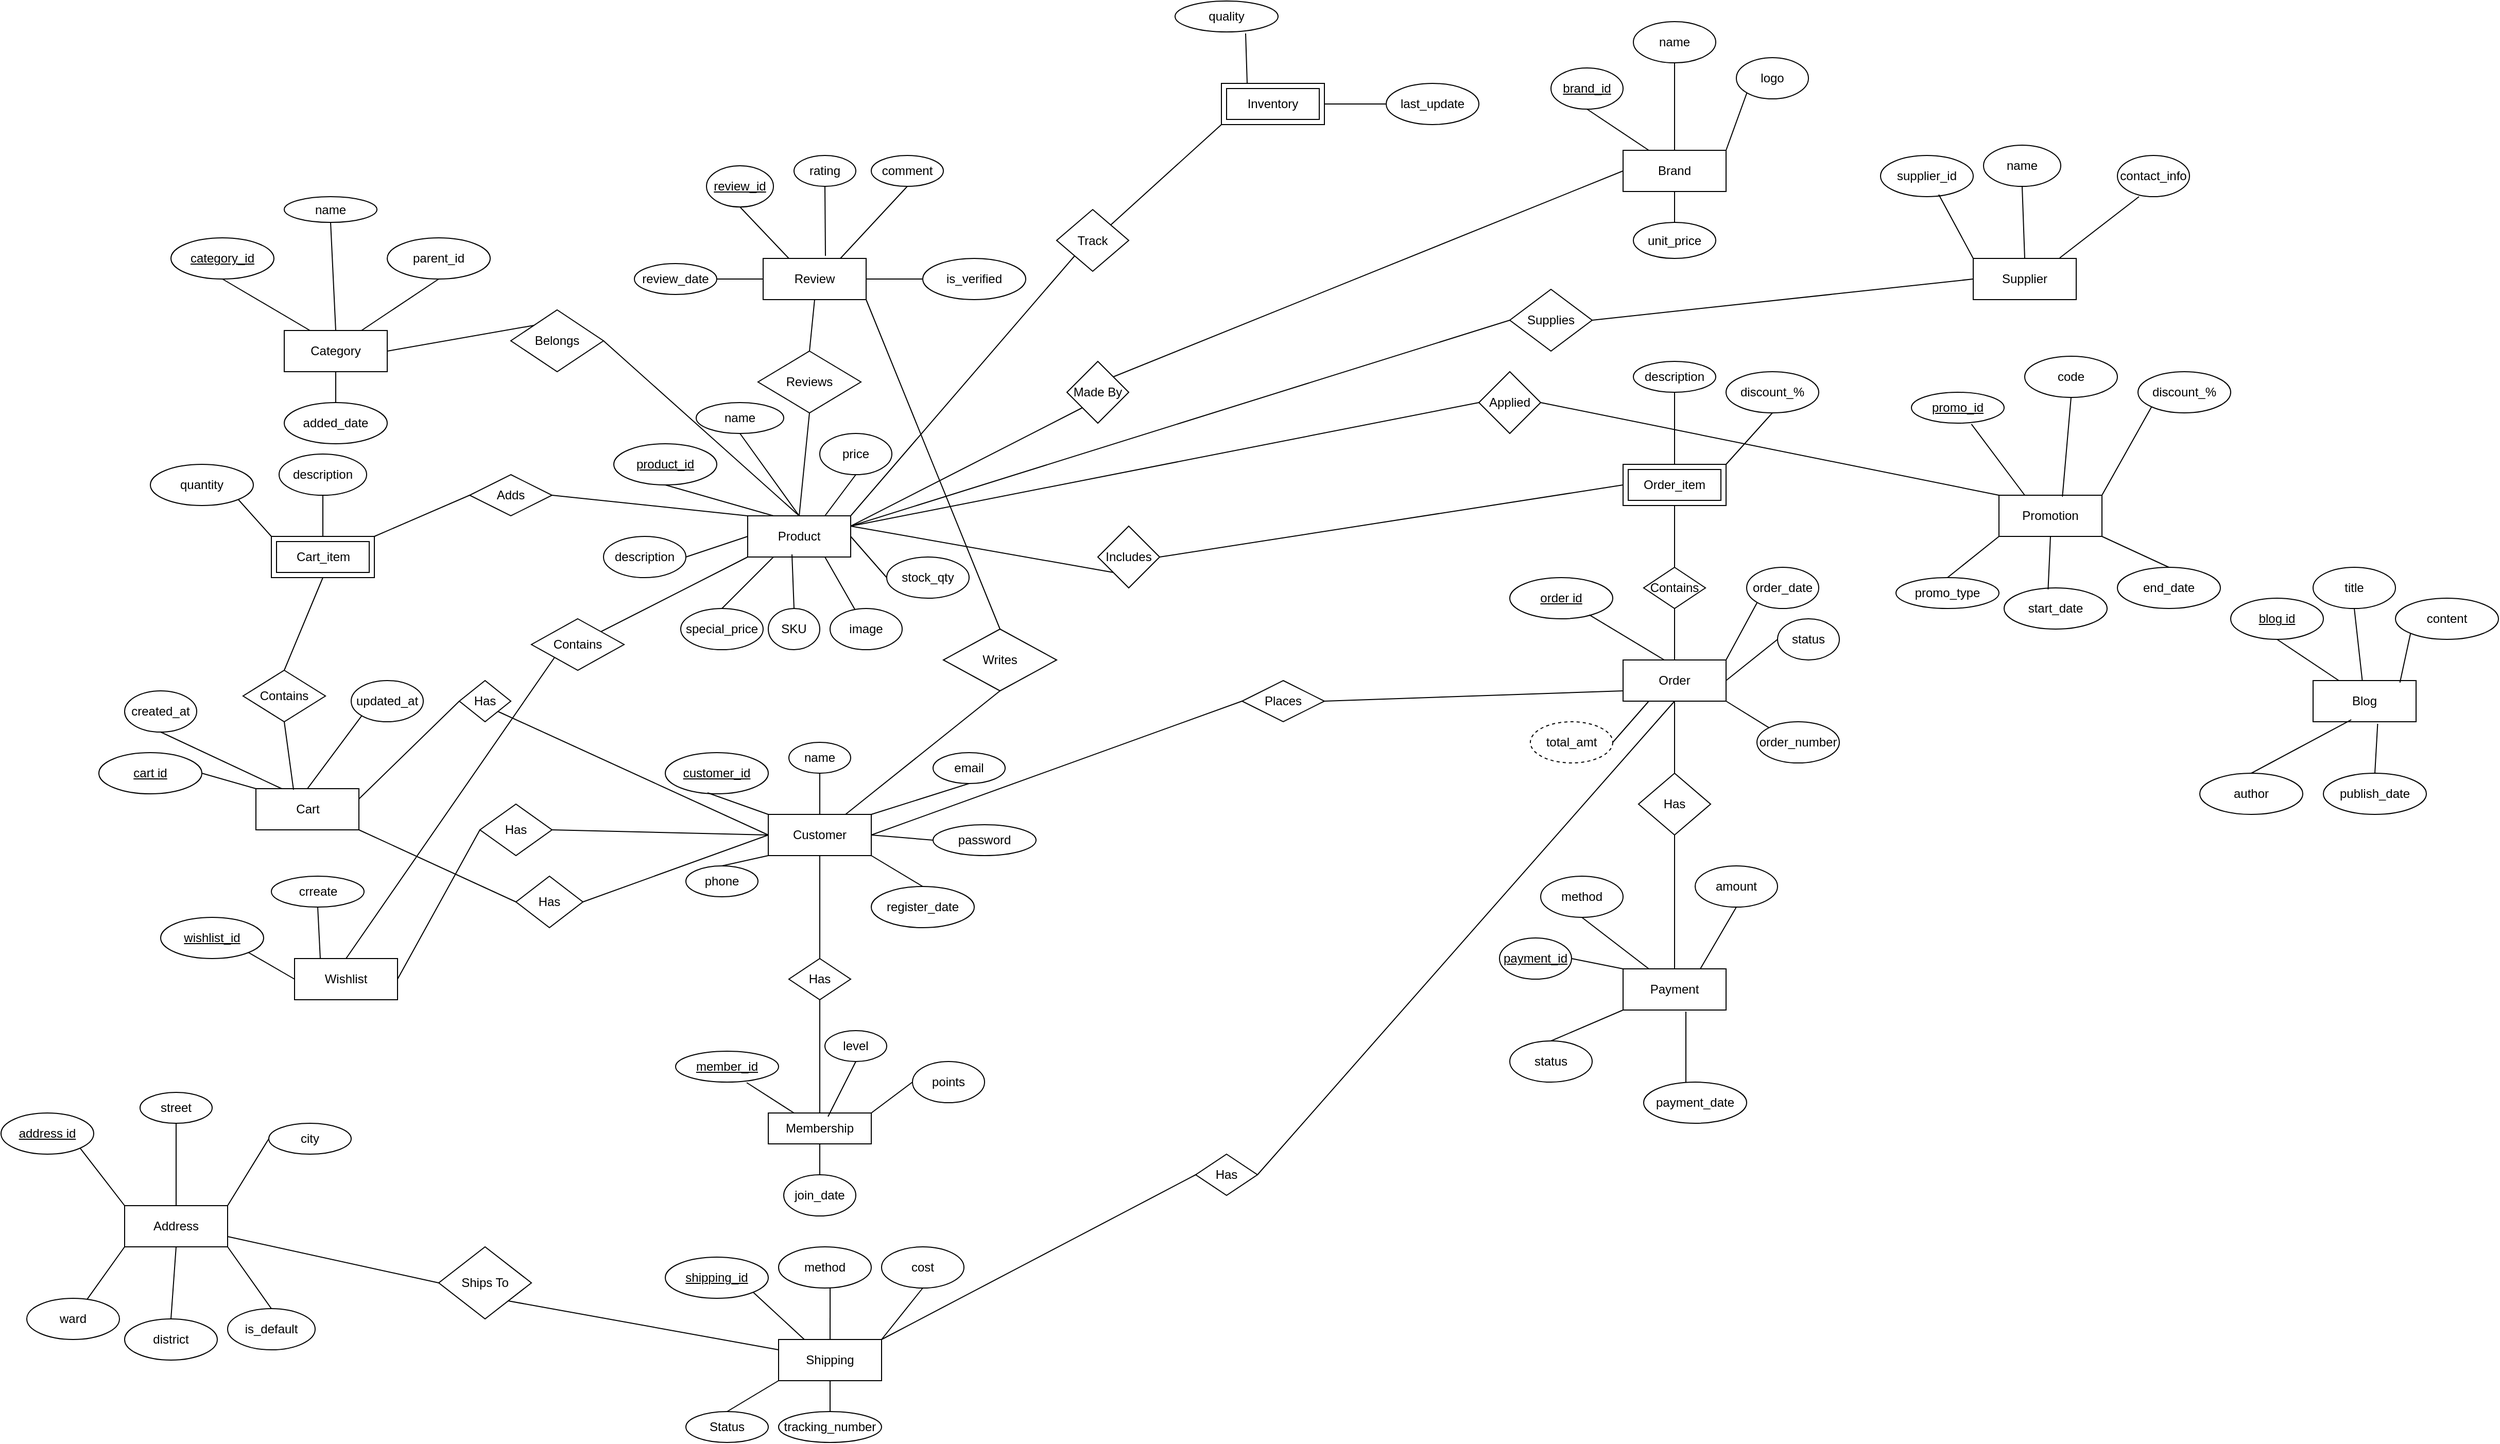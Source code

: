 <mxfile version="27.1.4">
  <diagram name="Page-1" id="9kNMtN4T_WwNihLPNDE4">
    <mxGraphModel dx="1317" dy="1678" grid="1" gridSize="10" guides="1" tooltips="1" connect="1" arrows="1" fold="1" page="1" pageScale="1" pageWidth="850" pageHeight="1100" math="0" shadow="0">
      <root>
        <mxCell id="0" />
        <mxCell id="1" parent="0" />
        <mxCell id="RbLl8908BFiJwKNtAFnd-1" value="Category" style="whiteSpace=wrap;html=1;align=center;" parent="1" vertex="1">
          <mxGeometry x="360" y="300" width="100" height="40" as="geometry" />
        </mxCell>
        <mxCell id="RbLl8908BFiJwKNtAFnd-2" value="Cart" style="whiteSpace=wrap;html=1;align=center;" parent="1" vertex="1">
          <mxGeometry x="332.5" y="745" width="100" height="40" as="geometry" />
        </mxCell>
        <mxCell id="RbLl8908BFiJwKNtAFnd-3" value="Address" style="whiteSpace=wrap;html=1;align=center;" parent="1" vertex="1">
          <mxGeometry x="205" y="1150" width="100" height="40" as="geometry" />
        </mxCell>
        <mxCell id="RbLl8908BFiJwKNtAFnd-4" value="Wishlist" style="whiteSpace=wrap;html=1;align=center;" parent="1" vertex="1">
          <mxGeometry x="370" y="910" width="100" height="40" as="geometry" />
        </mxCell>
        <mxCell id="RbLl8908BFiJwKNtAFnd-5" value="Review" style="whiteSpace=wrap;html=1;align=center;" parent="1" vertex="1">
          <mxGeometry x="825" y="230" width="100" height="40" as="geometry" />
        </mxCell>
        <mxCell id="RbLl8908BFiJwKNtAFnd-6" value="Product" style="whiteSpace=wrap;html=1;align=center;" parent="1" vertex="1">
          <mxGeometry x="810" y="480" width="100" height="40" as="geometry" />
        </mxCell>
        <mxCell id="RbLl8908BFiJwKNtAFnd-7" value="Customer" style="whiteSpace=wrap;html=1;align=center;" parent="1" vertex="1">
          <mxGeometry x="830" y="770" width="100" height="40" as="geometry" />
        </mxCell>
        <mxCell id="RbLl8908BFiJwKNtAFnd-8" value="Membership" style="whiteSpace=wrap;html=1;align=center;" parent="1" vertex="1">
          <mxGeometry x="830" y="1060" width="100" height="30" as="geometry" />
        </mxCell>
        <mxCell id="RbLl8908BFiJwKNtAFnd-9" value="Shipping" style="whiteSpace=wrap;html=1;align=center;" parent="1" vertex="1">
          <mxGeometry x="840" y="1280" width="100" height="40" as="geometry" />
        </mxCell>
        <mxCell id="RbLl8908BFiJwKNtAFnd-10" value="Status" style="ellipse;whiteSpace=wrap;html=1;align=center;" parent="1" vertex="1">
          <mxGeometry x="750" y="1350" width="80" height="30" as="geometry" />
        </mxCell>
        <mxCell id="RbLl8908BFiJwKNtAFnd-12" value="" style="endArrow=none;html=1;rounded=0;entryX=0;entryY=1;entryDx=0;entryDy=0;exitX=0.5;exitY=0;exitDx=0;exitDy=0;" parent="1" source="RbLl8908BFiJwKNtAFnd-10" target="RbLl8908BFiJwKNtAFnd-9" edge="1">
          <mxGeometry relative="1" as="geometry">
            <mxPoint x="730" y="1360" as="sourcePoint" />
            <mxPoint x="890" y="1360" as="targetPoint" />
          </mxGeometry>
        </mxCell>
        <mxCell id="RbLl8908BFiJwKNtAFnd-13" value="tracking_number" style="ellipse;whiteSpace=wrap;html=1;align=center;" parent="1" vertex="1">
          <mxGeometry x="840" y="1350" width="100" height="30" as="geometry" />
        </mxCell>
        <mxCell id="RbLl8908BFiJwKNtAFnd-14" value="" style="endArrow=none;html=1;rounded=0;exitX=0.5;exitY=1;exitDx=0;exitDy=0;entryX=0.5;entryY=0;entryDx=0;entryDy=0;" parent="1" source="RbLl8908BFiJwKNtAFnd-9" target="RbLl8908BFiJwKNtAFnd-13" edge="1">
          <mxGeometry relative="1" as="geometry">
            <mxPoint x="730" y="1360" as="sourcePoint" />
            <mxPoint x="890" y="1360" as="targetPoint" />
          </mxGeometry>
        </mxCell>
        <mxCell id="RbLl8908BFiJwKNtAFnd-17" value="shipping_id" style="ellipse;whiteSpace=wrap;html=1;align=center;fontStyle=4;" parent="1" vertex="1">
          <mxGeometry x="730" y="1200" width="100" height="40" as="geometry" />
        </mxCell>
        <mxCell id="RbLl8908BFiJwKNtAFnd-18" value="" style="endArrow=none;html=1;rounded=0;entryX=0.25;entryY=0;entryDx=0;entryDy=0;exitX=1;exitY=1;exitDx=0;exitDy=0;" parent="1" source="RbLl8908BFiJwKNtAFnd-17" target="RbLl8908BFiJwKNtAFnd-9" edge="1">
          <mxGeometry relative="1" as="geometry">
            <mxPoint x="730" y="1360" as="sourcePoint" />
            <mxPoint x="890" y="1360" as="targetPoint" />
          </mxGeometry>
        </mxCell>
        <mxCell id="RbLl8908BFiJwKNtAFnd-19" value="method" style="ellipse;whiteSpace=wrap;html=1;align=center;" parent="1" vertex="1">
          <mxGeometry x="840" y="1190" width="90" height="40" as="geometry" />
        </mxCell>
        <mxCell id="RbLl8908BFiJwKNtAFnd-20" value="" style="endArrow=none;html=1;rounded=0;exitX=0.556;exitY=1;exitDx=0;exitDy=0;entryX=0.5;entryY=0;entryDx=0;entryDy=0;exitPerimeter=0;" parent="1" source="RbLl8908BFiJwKNtAFnd-19" target="RbLl8908BFiJwKNtAFnd-9" edge="1">
          <mxGeometry relative="1" as="geometry">
            <mxPoint x="730" y="1380" as="sourcePoint" />
            <mxPoint x="890" y="1380" as="targetPoint" />
          </mxGeometry>
        </mxCell>
        <mxCell id="RbLl8908BFiJwKNtAFnd-22" value="cost" style="ellipse;whiteSpace=wrap;html=1;align=center;" parent="1" vertex="1">
          <mxGeometry x="940" y="1190" width="80" height="40" as="geometry" />
        </mxCell>
        <mxCell id="RbLl8908BFiJwKNtAFnd-23" value="" style="endArrow=none;html=1;rounded=0;entryX=0.5;entryY=1;entryDx=0;entryDy=0;exitX=1;exitY=0;exitDx=0;exitDy=0;" parent="1" source="RbLl8908BFiJwKNtAFnd-9" target="RbLl8908BFiJwKNtAFnd-22" edge="1">
          <mxGeometry relative="1" as="geometry">
            <mxPoint x="840" y="1380" as="sourcePoint" />
            <mxPoint x="1000" y="1380" as="targetPoint" />
          </mxGeometry>
        </mxCell>
        <mxCell id="RbLl8908BFiJwKNtAFnd-24" value="join_date" style="ellipse;whiteSpace=wrap;html=1;align=center;" parent="1" vertex="1">
          <mxGeometry x="845" y="1120" width="70" height="40" as="geometry" />
        </mxCell>
        <mxCell id="RbLl8908BFiJwKNtAFnd-25" value="" style="endArrow=none;html=1;rounded=0;exitX=0.5;exitY=1;exitDx=0;exitDy=0;entryX=0.5;entryY=0;entryDx=0;entryDy=0;" parent="1" source="RbLl8908BFiJwKNtAFnd-8" target="RbLl8908BFiJwKNtAFnd-24" edge="1">
          <mxGeometry relative="1" as="geometry">
            <mxPoint x="830" y="1210" as="sourcePoint" />
            <mxPoint x="990" y="1210" as="targetPoint" />
          </mxGeometry>
        </mxCell>
        <mxCell id="RbLl8908BFiJwKNtAFnd-26" value="points" style="ellipse;whiteSpace=wrap;html=1;align=center;" parent="1" vertex="1">
          <mxGeometry x="970" y="1010" width="70" height="40" as="geometry" />
        </mxCell>
        <mxCell id="RbLl8908BFiJwKNtAFnd-27" value="" style="endArrow=none;html=1;rounded=0;exitX=1;exitY=0;exitDx=0;exitDy=0;entryX=0;entryY=0.5;entryDx=0;entryDy=0;" parent="1" source="RbLl8908BFiJwKNtAFnd-8" target="RbLl8908BFiJwKNtAFnd-26" edge="1">
          <mxGeometry relative="1" as="geometry">
            <mxPoint x="830" y="1210" as="sourcePoint" />
            <mxPoint x="990" y="1210" as="targetPoint" />
          </mxGeometry>
        </mxCell>
        <mxCell id="RbLl8908BFiJwKNtAFnd-28" value="level" style="ellipse;whiteSpace=wrap;html=1;align=center;" parent="1" vertex="1">
          <mxGeometry x="885" y="980" width="60" height="30" as="geometry" />
        </mxCell>
        <mxCell id="RbLl8908BFiJwKNtAFnd-29" value="" style="endArrow=none;html=1;rounded=0;exitX=0.5;exitY=1;exitDx=0;exitDy=0;entryX=0.58;entryY=0.117;entryDx=0;entryDy=0;entryPerimeter=0;" parent="1" source="RbLl8908BFiJwKNtAFnd-28" target="RbLl8908BFiJwKNtAFnd-8" edge="1">
          <mxGeometry relative="1" as="geometry">
            <mxPoint x="830" y="1210" as="sourcePoint" />
            <mxPoint x="990" y="1210" as="targetPoint" />
          </mxGeometry>
        </mxCell>
        <mxCell id="RbLl8908BFiJwKNtAFnd-30" value="member_id" style="ellipse;whiteSpace=wrap;html=1;align=center;fontStyle=4;" parent="1" vertex="1">
          <mxGeometry x="740" y="1000" width="100" height="30" as="geometry" />
        </mxCell>
        <mxCell id="RbLl8908BFiJwKNtAFnd-31" value="" style="endArrow=none;html=1;rounded=0;exitX=0.69;exitY=1.017;exitDx=0;exitDy=0;exitPerimeter=0;entryX=0.25;entryY=0;entryDx=0;entryDy=0;" parent="1" source="RbLl8908BFiJwKNtAFnd-30" target="RbLl8908BFiJwKNtAFnd-8" edge="1">
          <mxGeometry relative="1" as="geometry">
            <mxPoint x="830" y="1210" as="sourcePoint" />
            <mxPoint x="990" y="1210" as="targetPoint" />
          </mxGeometry>
        </mxCell>
        <mxCell id="RbLl8908BFiJwKNtAFnd-32" value="customer_id" style="ellipse;whiteSpace=wrap;html=1;align=center;fontStyle=4;" parent="1" vertex="1">
          <mxGeometry x="730" y="710" width="100" height="40" as="geometry" />
        </mxCell>
        <mxCell id="RbLl8908BFiJwKNtAFnd-33" value="" style="endArrow=none;html=1;rounded=0;entryX=0;entryY=0;entryDx=0;entryDy=0;exitX=0.41;exitY=0.975;exitDx=0;exitDy=0;exitPerimeter=0;" parent="1" source="RbLl8908BFiJwKNtAFnd-32" target="RbLl8908BFiJwKNtAFnd-7" edge="1">
          <mxGeometry relative="1" as="geometry">
            <mxPoint x="800" y="740" as="sourcePoint" />
            <mxPoint x="940" y="770" as="targetPoint" />
          </mxGeometry>
        </mxCell>
        <mxCell id="RbLl8908BFiJwKNtAFnd-34" value="name" style="ellipse;whiteSpace=wrap;html=1;align=center;" parent="1" vertex="1">
          <mxGeometry x="850" y="700" width="60" height="30" as="geometry" />
        </mxCell>
        <mxCell id="RbLl8908BFiJwKNtAFnd-35" value="" style="endArrow=none;html=1;rounded=0;exitX=0.5;exitY=1;exitDx=0;exitDy=0;entryX=0.5;entryY=0;entryDx=0;entryDy=0;" parent="1" source="RbLl8908BFiJwKNtAFnd-34" target="RbLl8908BFiJwKNtAFnd-7" edge="1">
          <mxGeometry relative="1" as="geometry">
            <mxPoint x="780" y="770" as="sourcePoint" />
            <mxPoint x="940" y="770" as="targetPoint" />
          </mxGeometry>
        </mxCell>
        <mxCell id="RbLl8908BFiJwKNtAFnd-36" value="email" style="ellipse;whiteSpace=wrap;html=1;align=center;" parent="1" vertex="1">
          <mxGeometry x="990" y="710" width="70" height="30" as="geometry" />
        </mxCell>
        <mxCell id="RbLl8908BFiJwKNtAFnd-37" value="" style="endArrow=none;html=1;rounded=0;exitX=0.5;exitY=1;exitDx=0;exitDy=0;entryX=1;entryY=0;entryDx=0;entryDy=0;" parent="1" source="RbLl8908BFiJwKNtAFnd-36" target="RbLl8908BFiJwKNtAFnd-7" edge="1">
          <mxGeometry relative="1" as="geometry">
            <mxPoint x="780" y="770" as="sourcePoint" />
            <mxPoint x="940" y="770" as="targetPoint" />
          </mxGeometry>
        </mxCell>
        <mxCell id="RbLl8908BFiJwKNtAFnd-38" value="register_date" style="ellipse;whiteSpace=wrap;html=1;align=center;" parent="1" vertex="1">
          <mxGeometry x="930" y="840" width="100" height="40" as="geometry" />
        </mxCell>
        <mxCell id="RbLl8908BFiJwKNtAFnd-39" value="" style="endArrow=none;html=1;rounded=0;exitX=0.5;exitY=0;exitDx=0;exitDy=0;entryX=1;entryY=1;entryDx=0;entryDy=0;" parent="1" source="RbLl8908BFiJwKNtAFnd-38" target="RbLl8908BFiJwKNtAFnd-7" edge="1">
          <mxGeometry relative="1" as="geometry">
            <mxPoint x="780" y="770" as="sourcePoint" />
            <mxPoint x="940" y="770" as="targetPoint" />
          </mxGeometry>
        </mxCell>
        <mxCell id="RbLl8908BFiJwKNtAFnd-40" value="phone" style="ellipse;whiteSpace=wrap;html=1;align=center;" parent="1" vertex="1">
          <mxGeometry x="750" y="820" width="70" height="30" as="geometry" />
        </mxCell>
        <mxCell id="RbLl8908BFiJwKNtAFnd-41" value="" style="endArrow=none;html=1;rounded=0;exitX=0.5;exitY=0;exitDx=0;exitDy=0;entryX=0;entryY=1;entryDx=0;entryDy=0;" parent="1" source="RbLl8908BFiJwKNtAFnd-40" target="RbLl8908BFiJwKNtAFnd-7" edge="1">
          <mxGeometry relative="1" as="geometry">
            <mxPoint x="780" y="770" as="sourcePoint" />
            <mxPoint x="940" y="770" as="targetPoint" />
          </mxGeometry>
        </mxCell>
        <mxCell id="RbLl8908BFiJwKNtAFnd-42" value="Has" style="shape=rhombus;perimeter=rhombusPerimeter;whiteSpace=wrap;html=1;align=center;" parent="1" vertex="1">
          <mxGeometry x="850" y="910" width="60" height="40" as="geometry" />
        </mxCell>
        <mxCell id="RbLl8908BFiJwKNtAFnd-44" value="" style="endArrow=none;html=1;rounded=0;exitX=0.5;exitY=1;exitDx=0;exitDy=0;entryX=0.5;entryY=0;entryDx=0;entryDy=0;" parent="1" source="RbLl8908BFiJwKNtAFnd-7" target="RbLl8908BFiJwKNtAFnd-42" edge="1">
          <mxGeometry relative="1" as="geometry">
            <mxPoint x="780" y="970" as="sourcePoint" />
            <mxPoint x="940" y="970" as="targetPoint" />
          </mxGeometry>
        </mxCell>
        <mxCell id="RbLl8908BFiJwKNtAFnd-45" value="" style="endArrow=none;html=1;rounded=0;exitX=0.5;exitY=1;exitDx=0;exitDy=0;entryX=0.5;entryY=0;entryDx=0;entryDy=0;" parent="1" source="RbLl8908BFiJwKNtAFnd-42" target="RbLl8908BFiJwKNtAFnd-8" edge="1">
          <mxGeometry relative="1" as="geometry">
            <mxPoint x="780" y="970" as="sourcePoint" />
            <mxPoint x="940" y="970" as="targetPoint" />
          </mxGeometry>
        </mxCell>
        <mxCell id="RbLl8908BFiJwKNtAFnd-47" value="SKU" style="ellipse;whiteSpace=wrap;html=1;align=center;" parent="1" vertex="1">
          <mxGeometry x="830" y="570" width="50" height="40" as="geometry" />
        </mxCell>
        <mxCell id="RbLl8908BFiJwKNtAFnd-48" value="" style="endArrow=none;html=1;rounded=0;exitX=0.43;exitY=0.938;exitDx=0;exitDy=0;exitPerimeter=0;entryX=0.5;entryY=0;entryDx=0;entryDy=0;" parent="1" source="RbLl8908BFiJwKNtAFnd-6" target="RbLl8908BFiJwKNtAFnd-47" edge="1">
          <mxGeometry relative="1" as="geometry">
            <mxPoint x="780" y="570" as="sourcePoint" />
            <mxPoint x="940" y="570" as="targetPoint" />
          </mxGeometry>
        </mxCell>
        <mxCell id="RbLl8908BFiJwKNtAFnd-49" value="special_price" style="ellipse;whiteSpace=wrap;html=1;align=center;" parent="1" vertex="1">
          <mxGeometry x="745" y="570" width="80" height="40" as="geometry" />
        </mxCell>
        <mxCell id="RbLl8908BFiJwKNtAFnd-50" value="" style="endArrow=none;html=1;rounded=0;exitX=0.5;exitY=0;exitDx=0;exitDy=0;entryX=0.25;entryY=1;entryDx=0;entryDy=0;" parent="1" source="RbLl8908BFiJwKNtAFnd-49" target="RbLl8908BFiJwKNtAFnd-6" edge="1">
          <mxGeometry relative="1" as="geometry">
            <mxPoint x="780" y="570" as="sourcePoint" />
            <mxPoint x="940" y="570" as="targetPoint" />
          </mxGeometry>
        </mxCell>
        <mxCell id="RbLl8908BFiJwKNtAFnd-51" value="image" style="ellipse;whiteSpace=wrap;html=1;align=center;" parent="1" vertex="1">
          <mxGeometry x="890" y="570" width="70" height="40" as="geometry" />
        </mxCell>
        <mxCell id="RbLl8908BFiJwKNtAFnd-52" value="" style="endArrow=none;html=1;rounded=0;exitX=0.75;exitY=1;exitDx=0;exitDy=0;" parent="1" source="RbLl8908BFiJwKNtAFnd-6" target="RbLl8908BFiJwKNtAFnd-51" edge="1">
          <mxGeometry relative="1" as="geometry">
            <mxPoint x="780" y="570" as="sourcePoint" />
            <mxPoint x="940" y="570" as="targetPoint" />
          </mxGeometry>
        </mxCell>
        <mxCell id="RbLl8908BFiJwKNtAFnd-53" value="description" style="ellipse;whiteSpace=wrap;html=1;align=center;" parent="1" vertex="1">
          <mxGeometry x="670" y="500" width="80" height="40" as="geometry" />
        </mxCell>
        <mxCell id="RbLl8908BFiJwKNtAFnd-54" value="" style="endArrow=none;html=1;rounded=0;exitX=1;exitY=0.5;exitDx=0;exitDy=0;entryX=0;entryY=0.5;entryDx=0;entryDy=0;" parent="1" source="RbLl8908BFiJwKNtAFnd-53" target="RbLl8908BFiJwKNtAFnd-6" edge="1">
          <mxGeometry relative="1" as="geometry">
            <mxPoint x="780" y="570" as="sourcePoint" />
            <mxPoint x="940" y="570" as="targetPoint" />
          </mxGeometry>
        </mxCell>
        <mxCell id="RbLl8908BFiJwKNtAFnd-57" value="product_id" style="ellipse;whiteSpace=wrap;html=1;align=center;fontStyle=4;" parent="1" vertex="1">
          <mxGeometry x="680" y="410" width="100" height="40" as="geometry" />
        </mxCell>
        <mxCell id="RbLl8908BFiJwKNtAFnd-58" value="" style="endArrow=none;html=1;rounded=0;entryX=0.25;entryY=0;entryDx=0;entryDy=0;exitX=0.5;exitY=1;exitDx=0;exitDy=0;" parent="1" source="RbLl8908BFiJwKNtAFnd-57" target="RbLl8908BFiJwKNtAFnd-6" edge="1">
          <mxGeometry relative="1" as="geometry">
            <mxPoint x="780" y="570" as="sourcePoint" />
            <mxPoint x="940" y="570" as="targetPoint" />
          </mxGeometry>
        </mxCell>
        <mxCell id="RbLl8908BFiJwKNtAFnd-59" value="price" style="ellipse;whiteSpace=wrap;html=1;align=center;" parent="1" vertex="1">
          <mxGeometry x="880" y="400" width="70" height="40" as="geometry" />
        </mxCell>
        <mxCell id="RbLl8908BFiJwKNtAFnd-60" value="" style="endArrow=none;html=1;rounded=0;exitX=0.75;exitY=0;exitDx=0;exitDy=0;entryX=0.5;entryY=1;entryDx=0;entryDy=0;" parent="1" source="RbLl8908BFiJwKNtAFnd-6" target="RbLl8908BFiJwKNtAFnd-59" edge="1">
          <mxGeometry relative="1" as="geometry">
            <mxPoint x="780" y="570" as="sourcePoint" />
            <mxPoint x="940" y="570" as="targetPoint" />
          </mxGeometry>
        </mxCell>
        <mxCell id="RbLl8908BFiJwKNtAFnd-61" value="review_date" style="ellipse;whiteSpace=wrap;html=1;align=center;" parent="1" vertex="1">
          <mxGeometry x="700" y="235" width="80" height="30" as="geometry" />
        </mxCell>
        <mxCell id="RbLl8908BFiJwKNtAFnd-62" value="" style="endArrow=none;html=1;rounded=0;exitX=1;exitY=0.5;exitDx=0;exitDy=0;entryX=0;entryY=0.5;entryDx=0;entryDy=0;" parent="1" source="RbLl8908BFiJwKNtAFnd-61" target="RbLl8908BFiJwKNtAFnd-5" edge="1">
          <mxGeometry relative="1" as="geometry">
            <mxPoint x="780" y="270" as="sourcePoint" />
            <mxPoint x="940" y="270" as="targetPoint" />
          </mxGeometry>
        </mxCell>
        <mxCell id="RbLl8908BFiJwKNtAFnd-63" value="rating" style="ellipse;whiteSpace=wrap;html=1;align=center;" parent="1" vertex="1">
          <mxGeometry x="855" y="130" width="60" height="30" as="geometry" />
        </mxCell>
        <mxCell id="RbLl8908BFiJwKNtAFnd-64" value="" style="endArrow=none;html=1;rounded=0;exitX=0.5;exitY=1;exitDx=0;exitDy=0;entryX=0.605;entryY=-0.062;entryDx=0;entryDy=0;entryPerimeter=0;" parent="1" source="RbLl8908BFiJwKNtAFnd-63" target="RbLl8908BFiJwKNtAFnd-5" edge="1">
          <mxGeometry relative="1" as="geometry">
            <mxPoint x="780" y="270" as="sourcePoint" />
            <mxPoint x="940" y="270" as="targetPoint" />
          </mxGeometry>
        </mxCell>
        <mxCell id="RbLl8908BFiJwKNtAFnd-65" value="comment" style="ellipse;whiteSpace=wrap;html=1;align=center;" parent="1" vertex="1">
          <mxGeometry x="930" y="130" width="70" height="30" as="geometry" />
        </mxCell>
        <mxCell id="RbLl8908BFiJwKNtAFnd-67" value="" style="endArrow=none;html=1;rounded=0;exitX=0.5;exitY=1;exitDx=0;exitDy=0;entryX=0.75;entryY=0;entryDx=0;entryDy=0;" parent="1" source="RbLl8908BFiJwKNtAFnd-65" target="RbLl8908BFiJwKNtAFnd-5" edge="1">
          <mxGeometry relative="1" as="geometry">
            <mxPoint x="780" y="270" as="sourcePoint" />
            <mxPoint x="940" y="270" as="targetPoint" />
          </mxGeometry>
        </mxCell>
        <mxCell id="RbLl8908BFiJwKNtAFnd-68" value="review_id" style="ellipse;whiteSpace=wrap;html=1;align=center;fontStyle=4;" parent="1" vertex="1">
          <mxGeometry x="770" y="140" width="65" height="40" as="geometry" />
        </mxCell>
        <mxCell id="RbLl8908BFiJwKNtAFnd-69" value="" style="endArrow=none;html=1;rounded=0;exitX=0.5;exitY=1;exitDx=0;exitDy=0;entryX=0.25;entryY=0;entryDx=0;entryDy=0;" parent="1" source="RbLl8908BFiJwKNtAFnd-68" target="RbLl8908BFiJwKNtAFnd-5" edge="1">
          <mxGeometry relative="1" as="geometry">
            <mxPoint x="780" y="270" as="sourcePoint" />
            <mxPoint x="940" y="270" as="targetPoint" />
          </mxGeometry>
        </mxCell>
        <mxCell id="RbLl8908BFiJwKNtAFnd-72" value="is_verified" style="ellipse;whiteSpace=wrap;html=1;align=center;" parent="1" vertex="1">
          <mxGeometry x="980" y="230" width="100" height="40" as="geometry" />
        </mxCell>
        <mxCell id="RbLl8908BFiJwKNtAFnd-73" value="" style="endArrow=none;html=1;rounded=0;exitX=1;exitY=0.5;exitDx=0;exitDy=0;entryX=0;entryY=0.5;entryDx=0;entryDy=0;" parent="1" source="RbLl8908BFiJwKNtAFnd-5" target="RbLl8908BFiJwKNtAFnd-72" edge="1">
          <mxGeometry relative="1" as="geometry">
            <mxPoint x="780" y="270" as="sourcePoint" />
            <mxPoint x="940" y="270" as="targetPoint" />
          </mxGeometry>
        </mxCell>
        <mxCell id="RbLl8908BFiJwKNtAFnd-75" value="stock_qty" style="ellipse;whiteSpace=wrap;html=1;align=center;" parent="1" vertex="1">
          <mxGeometry x="945" y="520" width="80" height="40" as="geometry" />
        </mxCell>
        <mxCell id="RbLl8908BFiJwKNtAFnd-76" value="" style="endArrow=none;html=1;rounded=0;exitX=1;exitY=0.5;exitDx=0;exitDy=0;entryX=0;entryY=0.5;entryDx=0;entryDy=0;" parent="1" source="RbLl8908BFiJwKNtAFnd-6" target="RbLl8908BFiJwKNtAFnd-75" edge="1">
          <mxGeometry relative="1" as="geometry">
            <mxPoint x="780" y="470" as="sourcePoint" />
            <mxPoint x="940" y="470" as="targetPoint" />
          </mxGeometry>
        </mxCell>
        <mxCell id="RbLl8908BFiJwKNtAFnd-77" value="Reviews" style="shape=rhombus;perimeter=rhombusPerimeter;whiteSpace=wrap;html=1;align=center;" parent="1" vertex="1">
          <mxGeometry x="820" y="320" width="100" height="60" as="geometry" />
        </mxCell>
        <mxCell id="RbLl8908BFiJwKNtAFnd-79" value="" style="endArrow=none;html=1;rounded=0;exitX=0.5;exitY=1;exitDx=0;exitDy=0;entryX=0.5;entryY=0;entryDx=0;entryDy=0;" parent="1" source="RbLl8908BFiJwKNtAFnd-5" target="RbLl8908BFiJwKNtAFnd-77" edge="1">
          <mxGeometry relative="1" as="geometry">
            <mxPoint x="780" y="470" as="sourcePoint" />
            <mxPoint x="940" y="470" as="targetPoint" />
          </mxGeometry>
        </mxCell>
        <mxCell id="RbLl8908BFiJwKNtAFnd-80" value="" style="endArrow=none;html=1;rounded=0;exitX=0.5;exitY=1;exitDx=0;exitDy=0;entryX=0.5;entryY=0;entryDx=0;entryDy=0;" parent="1" source="RbLl8908BFiJwKNtAFnd-77" target="RbLl8908BFiJwKNtAFnd-6" edge="1">
          <mxGeometry relative="1" as="geometry">
            <mxPoint x="780" y="470" as="sourcePoint" />
            <mxPoint x="940" y="470" as="targetPoint" />
          </mxGeometry>
        </mxCell>
        <mxCell id="RbLl8908BFiJwKNtAFnd-82" value="Inventory" style="shape=ext;margin=3;double=1;whiteSpace=wrap;html=1;align=center;" parent="1" vertex="1">
          <mxGeometry x="1270" y="60" width="100" height="40" as="geometry" />
        </mxCell>
        <mxCell id="RbLl8908BFiJwKNtAFnd-83" value="quality" style="ellipse;whiteSpace=wrap;html=1;align=center;" parent="1" vertex="1">
          <mxGeometry x="1225" y="-20" width="100" height="30" as="geometry" />
        </mxCell>
        <mxCell id="RbLl8908BFiJwKNtAFnd-85" value="Track" style="shape=rhombus;perimeter=rhombusPerimeter;whiteSpace=wrap;html=1;align=center;" parent="1" vertex="1">
          <mxGeometry x="1110" y="182.5" width="70" height="60" as="geometry" />
        </mxCell>
        <mxCell id="RbLl8908BFiJwKNtAFnd-86" value="" style="endArrow=none;html=1;rounded=0;entryX=0;entryY=1;entryDx=0;entryDy=0;exitX=1;exitY=0;exitDx=0;exitDy=0;" parent="1" source="RbLl8908BFiJwKNtAFnd-85" target="RbLl8908BFiJwKNtAFnd-82" edge="1">
          <mxGeometry relative="1" as="geometry">
            <mxPoint x="1060" y="270" as="sourcePoint" />
            <mxPoint x="1220" y="270" as="targetPoint" />
          </mxGeometry>
        </mxCell>
        <mxCell id="RbLl8908BFiJwKNtAFnd-87" value="" style="endArrow=none;html=1;rounded=0;entryX=0;entryY=1;entryDx=0;entryDy=0;exitX=1;exitY=0;exitDx=0;exitDy=0;" parent="1" source="RbLl8908BFiJwKNtAFnd-6" target="RbLl8908BFiJwKNtAFnd-85" edge="1">
          <mxGeometry relative="1" as="geometry">
            <mxPoint x="920" y="270" as="sourcePoint" />
            <mxPoint x="1080" y="270" as="targetPoint" />
          </mxGeometry>
        </mxCell>
        <mxCell id="RbLl8908BFiJwKNtAFnd-88" value="" style="endArrow=none;html=1;rounded=0;exitX=0.685;exitY=1.05;exitDx=0;exitDy=0;exitPerimeter=0;entryX=0.25;entryY=0;entryDx=0;entryDy=0;" parent="1" source="RbLl8908BFiJwKNtAFnd-83" target="RbLl8908BFiJwKNtAFnd-82" edge="1">
          <mxGeometry relative="1" as="geometry">
            <mxPoint x="1280" y="170" as="sourcePoint" />
            <mxPoint x="1440" y="170" as="targetPoint" />
          </mxGeometry>
        </mxCell>
        <mxCell id="RbLl8908BFiJwKNtAFnd-89" value="last_update" style="ellipse;whiteSpace=wrap;html=1;align=center;" parent="1" vertex="1">
          <mxGeometry x="1430" y="60" width="90" height="40" as="geometry" />
        </mxCell>
        <mxCell id="RbLl8908BFiJwKNtAFnd-90" value="" style="endArrow=none;html=1;rounded=0;exitX=1;exitY=0.5;exitDx=0;exitDy=0;entryX=0;entryY=0.5;entryDx=0;entryDy=0;" parent="1" source="RbLl8908BFiJwKNtAFnd-82" target="RbLl8908BFiJwKNtAFnd-89" edge="1">
          <mxGeometry relative="1" as="geometry">
            <mxPoint x="1280" y="170" as="sourcePoint" />
            <mxPoint x="1440" y="170" as="targetPoint" />
          </mxGeometry>
        </mxCell>
        <mxCell id="RbLl8908BFiJwKNtAFnd-91" value="Brand" style="whiteSpace=wrap;html=1;align=center;" parent="1" vertex="1">
          <mxGeometry x="1660" y="125" width="100" height="40" as="geometry" />
        </mxCell>
        <mxCell id="RbLl8908BFiJwKNtAFnd-92" value="logo" style="ellipse;whiteSpace=wrap;html=1;align=center;" parent="1" vertex="1">
          <mxGeometry x="1770" y="35" width="70" height="40" as="geometry" />
        </mxCell>
        <mxCell id="RbLl8908BFiJwKNtAFnd-93" value="" style="endArrow=none;html=1;rounded=0;entryX=0;entryY=1;entryDx=0;entryDy=0;" parent="1" target="RbLl8908BFiJwKNtAFnd-92" edge="1">
          <mxGeometry relative="1" as="geometry">
            <mxPoint x="1760" y="125" as="sourcePoint" />
            <mxPoint x="1820" y="195" as="targetPoint" />
          </mxGeometry>
        </mxCell>
        <mxCell id="RbLl8908BFiJwKNtAFnd-94" value="name" style="ellipse;whiteSpace=wrap;html=1;align=center;" parent="1" vertex="1">
          <mxGeometry x="1670" width="80" height="40" as="geometry" />
        </mxCell>
        <mxCell id="RbLl8908BFiJwKNtAFnd-95" value="" style="endArrow=none;html=1;rounded=0;exitX=0.5;exitY=1;exitDx=0;exitDy=0;entryX=0.5;entryY=0;entryDx=0;entryDy=0;" parent="1" source="RbLl8908BFiJwKNtAFnd-94" target="RbLl8908BFiJwKNtAFnd-91" edge="1">
          <mxGeometry relative="1" as="geometry">
            <mxPoint x="1660" y="195" as="sourcePoint" />
            <mxPoint x="1820" y="195" as="targetPoint" />
          </mxGeometry>
        </mxCell>
        <mxCell id="RbLl8908BFiJwKNtAFnd-96" value="brand_id" style="ellipse;whiteSpace=wrap;html=1;align=center;fontStyle=4;" parent="1" vertex="1">
          <mxGeometry x="1590" y="45" width="70" height="40" as="geometry" />
        </mxCell>
        <mxCell id="RbLl8908BFiJwKNtAFnd-97" value="" style="endArrow=none;html=1;rounded=0;exitX=0.5;exitY=1;exitDx=0;exitDy=0;entryX=0.25;entryY=0;entryDx=0;entryDy=0;" parent="1" source="RbLl8908BFiJwKNtAFnd-96" target="RbLl8908BFiJwKNtAFnd-91" edge="1">
          <mxGeometry relative="1" as="geometry">
            <mxPoint x="1660" y="195" as="sourcePoint" />
            <mxPoint x="1820" y="195" as="targetPoint" />
          </mxGeometry>
        </mxCell>
        <mxCell id="RbLl8908BFiJwKNtAFnd-98" value="Order_item" style="shape=ext;margin=3;double=1;whiteSpace=wrap;html=1;align=center;" parent="1" vertex="1">
          <mxGeometry x="1660" y="430" width="100" height="40" as="geometry" />
        </mxCell>
        <mxCell id="RbLl8908BFiJwKNtAFnd-99" value="discount_%" style="ellipse;whiteSpace=wrap;html=1;align=center;" parent="1" vertex="1">
          <mxGeometry x="1760" y="340" width="90" height="40" as="geometry" />
        </mxCell>
        <mxCell id="RbLl8908BFiJwKNtAFnd-100" value="" style="endArrow=none;html=1;rounded=0;entryX=0.5;entryY=1;entryDx=0;entryDy=0;exitX=1;exitY=0;exitDx=0;exitDy=0;" parent="1" source="RbLl8908BFiJwKNtAFnd-98" target="RbLl8908BFiJwKNtAFnd-99" edge="1">
          <mxGeometry relative="1" as="geometry">
            <mxPoint x="1590" y="350" as="sourcePoint" />
            <mxPoint x="1790" y="390" as="targetPoint" />
          </mxGeometry>
        </mxCell>
        <mxCell id="RbLl8908BFiJwKNtAFnd-101" value="unit_price" style="ellipse;whiteSpace=wrap;html=1;align=center;" parent="1" vertex="1">
          <mxGeometry x="1670" y="195" width="80" height="35" as="geometry" />
        </mxCell>
        <mxCell id="RbLl8908BFiJwKNtAFnd-102" value="" style="endArrow=none;html=1;rounded=0;entryX=0.5;entryY=1;entryDx=0;entryDy=0;exitX=0.5;exitY=0;exitDx=0;exitDy=0;" parent="1" source="RbLl8908BFiJwKNtAFnd-101" target="RbLl8908BFiJwKNtAFnd-91" edge="1">
          <mxGeometry relative="1" as="geometry">
            <mxPoint x="1630" y="170" as="sourcePoint" />
            <mxPoint x="1790" y="170" as="targetPoint" />
          </mxGeometry>
        </mxCell>
        <mxCell id="RbLl8908BFiJwKNtAFnd-103" value="description" style="ellipse;whiteSpace=wrap;html=1;align=center;" parent="1" vertex="1">
          <mxGeometry x="1670" y="330" width="80" height="30" as="geometry" />
        </mxCell>
        <mxCell id="RbLl8908BFiJwKNtAFnd-104" value="" style="endArrow=none;html=1;rounded=0;entryX=0.5;entryY=0;entryDx=0;entryDy=0;exitX=0.5;exitY=1;exitDx=0;exitDy=0;" parent="1" source="RbLl8908BFiJwKNtAFnd-103" target="RbLl8908BFiJwKNtAFnd-98" edge="1">
          <mxGeometry relative="1" as="geometry">
            <mxPoint x="1620" y="260" as="sourcePoint" />
            <mxPoint x="1780" y="260" as="targetPoint" />
          </mxGeometry>
        </mxCell>
        <mxCell id="RbLl8908BFiJwKNtAFnd-105" value="Applied" style="shape=rhombus;perimeter=rhombusPerimeter;whiteSpace=wrap;html=1;align=center;" parent="1" vertex="1">
          <mxGeometry x="1520" y="340" width="60" height="60" as="geometry" />
        </mxCell>
        <mxCell id="RbLl8908BFiJwKNtAFnd-106" value="" style="endArrow=none;html=1;rounded=0;exitX=1;exitY=0.5;exitDx=0;exitDy=0;entryX=0;entryY=0;entryDx=0;entryDy=0;" parent="1" source="RbLl8908BFiJwKNtAFnd-105" target="RbLl8908BFiJwKNtAFnd-194" edge="1">
          <mxGeometry relative="1" as="geometry">
            <mxPoint x="1630" y="170" as="sourcePoint" />
            <mxPoint x="1790" y="170" as="targetPoint" />
          </mxGeometry>
        </mxCell>
        <mxCell id="RbLl8908BFiJwKNtAFnd-107" value="" style="endArrow=none;html=1;rounded=0;entryX=0;entryY=0.5;entryDx=0;entryDy=0;exitX=1;exitY=0.25;exitDx=0;exitDy=0;" parent="1" source="RbLl8908BFiJwKNtAFnd-6" target="RbLl8908BFiJwKNtAFnd-105" edge="1">
          <mxGeometry relative="1" as="geometry">
            <mxPoint x="1300" y="470" as="sourcePoint" />
            <mxPoint x="1460" y="470" as="targetPoint" />
          </mxGeometry>
        </mxCell>
        <mxCell id="RbLl8908BFiJwKNtAFnd-108" value="Made By" style="shape=rhombus;perimeter=rhombusPerimeter;whiteSpace=wrap;html=1;align=center;" parent="1" vertex="1">
          <mxGeometry x="1120" y="330" width="60" height="60" as="geometry" />
        </mxCell>
        <mxCell id="RbLl8908BFiJwKNtAFnd-109" value="Includes" style="shape=rhombus;perimeter=rhombusPerimeter;whiteSpace=wrap;html=1;align=center;" parent="1" vertex="1">
          <mxGeometry x="1150" y="490" width="60" height="60" as="geometry" />
        </mxCell>
        <mxCell id="RbLl8908BFiJwKNtAFnd-110" value="Order" style="whiteSpace=wrap;html=1;align=center;" parent="1" vertex="1">
          <mxGeometry x="1660" y="620" width="100" height="40" as="geometry" />
        </mxCell>
        <mxCell id="RbLl8908BFiJwKNtAFnd-111" value="Contains" style="shape=rhombus;perimeter=rhombusPerimeter;whiteSpace=wrap;html=1;align=center;" parent="1" vertex="1">
          <mxGeometry x="1680" y="530" width="60" height="40" as="geometry" />
        </mxCell>
        <mxCell id="RbLl8908BFiJwKNtAFnd-112" value="" style="endArrow=none;html=1;rounded=0;exitX=0.5;exitY=1;exitDx=0;exitDy=0;" parent="1" source="RbLl8908BFiJwKNtAFnd-98" target="RbLl8908BFiJwKNtAFnd-111" edge="1">
          <mxGeometry relative="1" as="geometry">
            <mxPoint x="1590" y="670" as="sourcePoint" />
            <mxPoint x="1750" y="670" as="targetPoint" />
          </mxGeometry>
        </mxCell>
        <mxCell id="RbLl8908BFiJwKNtAFnd-113" value="" style="endArrow=none;html=1;rounded=0;exitX=0.5;exitY=1;exitDx=0;exitDy=0;" parent="1" source="RbLl8908BFiJwKNtAFnd-111" target="RbLl8908BFiJwKNtAFnd-110" edge="1">
          <mxGeometry relative="1" as="geometry">
            <mxPoint x="1590" y="670" as="sourcePoint" />
            <mxPoint x="1750" y="670" as="targetPoint" />
          </mxGeometry>
        </mxCell>
        <mxCell id="RbLl8908BFiJwKNtAFnd-115" value="Payment" style="whiteSpace=wrap;html=1;align=center;" parent="1" vertex="1">
          <mxGeometry x="1660" y="920" width="100" height="40" as="geometry" />
        </mxCell>
        <mxCell id="RbLl8908BFiJwKNtAFnd-116" value="Has" style="shape=rhombus;perimeter=rhombusPerimeter;whiteSpace=wrap;html=1;align=center;" parent="1" vertex="1">
          <mxGeometry x="1675" y="730" width="70" height="60" as="geometry" />
        </mxCell>
        <mxCell id="RbLl8908BFiJwKNtAFnd-117" value="" style="endArrow=none;html=1;rounded=0;exitX=0.5;exitY=1;exitDx=0;exitDy=0;entryX=0.5;entryY=0;entryDx=0;entryDy=0;" parent="1" source="RbLl8908BFiJwKNtAFnd-110" target="RbLl8908BFiJwKNtAFnd-116" edge="1">
          <mxGeometry relative="1" as="geometry">
            <mxPoint x="1590" y="770" as="sourcePoint" />
            <mxPoint x="1750" y="770" as="targetPoint" />
          </mxGeometry>
        </mxCell>
        <mxCell id="RbLl8908BFiJwKNtAFnd-118" value="" style="endArrow=none;html=1;rounded=0;entryX=0.5;entryY=0;entryDx=0;entryDy=0;exitX=0.5;exitY=1;exitDx=0;exitDy=0;" parent="1" source="RbLl8908BFiJwKNtAFnd-116" target="RbLl8908BFiJwKNtAFnd-115" edge="1">
          <mxGeometry relative="1" as="geometry">
            <mxPoint x="1590" y="770" as="sourcePoint" />
            <mxPoint x="1750" y="770" as="targetPoint" />
          </mxGeometry>
        </mxCell>
        <mxCell id="RbLl8908BFiJwKNtAFnd-119" value="payment_id" style="ellipse;whiteSpace=wrap;html=1;align=center;fontStyle=4;" parent="1" vertex="1">
          <mxGeometry x="1540" y="890" width="70" height="40" as="geometry" />
        </mxCell>
        <mxCell id="RbLl8908BFiJwKNtAFnd-120" value="" style="endArrow=none;html=1;rounded=0;exitX=1;exitY=0.5;exitDx=0;exitDy=0;entryX=0;entryY=0;entryDx=0;entryDy=0;" parent="1" source="RbLl8908BFiJwKNtAFnd-119" target="RbLl8908BFiJwKNtAFnd-115" edge="1">
          <mxGeometry relative="1" as="geometry">
            <mxPoint x="1590" y="770" as="sourcePoint" />
            <mxPoint x="1750" y="770" as="targetPoint" />
          </mxGeometry>
        </mxCell>
        <mxCell id="RbLl8908BFiJwKNtAFnd-121" value="method" style="ellipse;whiteSpace=wrap;html=1;align=center;" parent="1" vertex="1">
          <mxGeometry x="1580" y="830" width="80" height="40" as="geometry" />
        </mxCell>
        <mxCell id="RbLl8908BFiJwKNtAFnd-122" value="" style="endArrow=none;html=1;rounded=0;entryX=0.25;entryY=0;entryDx=0;entryDy=0;exitX=0.5;exitY=1;exitDx=0;exitDy=0;" parent="1" source="RbLl8908BFiJwKNtAFnd-121" target="RbLl8908BFiJwKNtAFnd-115" edge="1">
          <mxGeometry relative="1" as="geometry">
            <mxPoint x="1590" y="770" as="sourcePoint" />
            <mxPoint x="1750" y="770" as="targetPoint" />
          </mxGeometry>
        </mxCell>
        <mxCell id="RbLl8908BFiJwKNtAFnd-123" value="amount" style="ellipse;whiteSpace=wrap;html=1;align=center;" parent="1" vertex="1">
          <mxGeometry x="1730" y="820" width="80" height="40" as="geometry" />
        </mxCell>
        <mxCell id="RbLl8908BFiJwKNtAFnd-124" value="" style="endArrow=none;html=1;rounded=0;entryX=0.5;entryY=1;entryDx=0;entryDy=0;exitX=0.75;exitY=0;exitDx=0;exitDy=0;" parent="1" source="RbLl8908BFiJwKNtAFnd-115" target="RbLl8908BFiJwKNtAFnd-123" edge="1">
          <mxGeometry relative="1" as="geometry">
            <mxPoint x="1590" y="770" as="sourcePoint" />
            <mxPoint x="1750" y="770" as="targetPoint" />
          </mxGeometry>
        </mxCell>
        <mxCell id="RbLl8908BFiJwKNtAFnd-125" value="status" style="ellipse;whiteSpace=wrap;html=1;align=center;" parent="1" vertex="1">
          <mxGeometry x="1550" y="990" width="80" height="40" as="geometry" />
        </mxCell>
        <mxCell id="RbLl8908BFiJwKNtAFnd-126" value="" style="endArrow=none;html=1;rounded=0;entryX=0;entryY=1;entryDx=0;entryDy=0;exitX=0.5;exitY=0;exitDx=0;exitDy=0;" parent="1" source="RbLl8908BFiJwKNtAFnd-125" target="RbLl8908BFiJwKNtAFnd-115" edge="1">
          <mxGeometry relative="1" as="geometry">
            <mxPoint x="1590" y="970" as="sourcePoint" />
            <mxPoint x="1750" y="970" as="targetPoint" />
          </mxGeometry>
        </mxCell>
        <mxCell id="RbLl8908BFiJwKNtAFnd-127" value="payment_date" style="ellipse;whiteSpace=wrap;html=1;align=center;" parent="1" vertex="1">
          <mxGeometry x="1680" y="1030" width="100" height="40" as="geometry" />
        </mxCell>
        <mxCell id="RbLl8908BFiJwKNtAFnd-128" value="" style="endArrow=none;html=1;rounded=0;entryX=0.41;entryY=0;entryDx=0;entryDy=0;entryPerimeter=0;exitX=0.61;exitY=1.038;exitDx=0;exitDy=0;exitPerimeter=0;" parent="1" source="RbLl8908BFiJwKNtAFnd-115" target="RbLl8908BFiJwKNtAFnd-127" edge="1">
          <mxGeometry relative="1" as="geometry">
            <mxPoint x="1590" y="970" as="sourcePoint" />
            <mxPoint x="1750" y="970" as="targetPoint" />
          </mxGeometry>
        </mxCell>
        <mxCell id="RbLl8908BFiJwKNtAFnd-129" value="Has" style="shape=rhombus;perimeter=rhombusPerimeter;whiteSpace=wrap;html=1;align=center;" parent="1" vertex="1">
          <mxGeometry x="1245" y="1100" width="60" height="40" as="geometry" />
        </mxCell>
        <mxCell id="RbLl8908BFiJwKNtAFnd-130" value="" style="endArrow=none;html=1;rounded=0;entryX=0;entryY=0.5;entryDx=0;entryDy=0;" parent="1" target="RbLl8908BFiJwKNtAFnd-129" edge="1">
          <mxGeometry relative="1" as="geometry">
            <mxPoint x="940" y="1280" as="sourcePoint" />
            <mxPoint x="1220" y="1270" as="targetPoint" />
          </mxGeometry>
        </mxCell>
        <mxCell id="RbLl8908BFiJwKNtAFnd-131" value="" style="endArrow=none;html=1;rounded=0;entryX=0.5;entryY=1;entryDx=0;entryDy=0;exitX=1;exitY=0.5;exitDx=0;exitDy=0;" parent="1" source="RbLl8908BFiJwKNtAFnd-129" target="RbLl8908BFiJwKNtAFnd-110" edge="1">
          <mxGeometry relative="1" as="geometry">
            <mxPoint x="1580" y="670" as="sourcePoint" />
            <mxPoint x="1740" y="670" as="targetPoint" />
          </mxGeometry>
        </mxCell>
        <mxCell id="RbLl8908BFiJwKNtAFnd-132" value="Places" style="shape=rhombus;perimeter=rhombusPerimeter;whiteSpace=wrap;html=1;align=center;" parent="1" vertex="1">
          <mxGeometry x="1290" y="640" width="80" height="40" as="geometry" />
        </mxCell>
        <mxCell id="RbLl8908BFiJwKNtAFnd-133" value="" style="endArrow=none;html=1;rounded=0;exitX=1;exitY=0.5;exitDx=0;exitDy=0;entryX=0;entryY=0.5;entryDx=0;entryDy=0;" parent="1" source="RbLl8908BFiJwKNtAFnd-7" target="RbLl8908BFiJwKNtAFnd-132" edge="1">
          <mxGeometry relative="1" as="geometry">
            <mxPoint x="920" y="970" as="sourcePoint" />
            <mxPoint x="1080" y="970" as="targetPoint" />
          </mxGeometry>
        </mxCell>
        <mxCell id="RbLl8908BFiJwKNtAFnd-134" value="" style="endArrow=none;html=1;rounded=0;exitX=1;exitY=0.5;exitDx=0;exitDy=0;entryX=0;entryY=0.75;entryDx=0;entryDy=0;" parent="1" source="RbLl8908BFiJwKNtAFnd-132" target="RbLl8908BFiJwKNtAFnd-110" edge="1">
          <mxGeometry relative="1" as="geometry">
            <mxPoint x="1230" y="870" as="sourcePoint" />
            <mxPoint x="1390" y="870" as="targetPoint" />
          </mxGeometry>
        </mxCell>
        <mxCell id="RbLl8908BFiJwKNtAFnd-135" value="Supplier" style="whiteSpace=wrap;html=1;align=center;" parent="1" vertex="1">
          <mxGeometry x="2000" y="230" width="100" height="40" as="geometry" />
        </mxCell>
        <mxCell id="RbLl8908BFiJwKNtAFnd-136" value="category_id" style="ellipse;whiteSpace=wrap;html=1;align=center;fontStyle=4;" parent="1" vertex="1">
          <mxGeometry x="250" y="210" width="100" height="40" as="geometry" />
        </mxCell>
        <mxCell id="RbLl8908BFiJwKNtAFnd-137" value="name" style="ellipse;whiteSpace=wrap;html=1;align=center;" parent="1" vertex="1">
          <mxGeometry x="360" y="170" width="90" height="25" as="geometry" />
        </mxCell>
        <mxCell id="RbLl8908BFiJwKNtAFnd-138" value="parent_id" style="ellipse;whiteSpace=wrap;html=1;align=center;" parent="1" vertex="1">
          <mxGeometry x="460" y="210" width="100" height="40" as="geometry" />
        </mxCell>
        <mxCell id="RbLl8908BFiJwKNtAFnd-139" value="" style="endArrow=none;html=1;rounded=0;entryX=0.25;entryY=0;entryDx=0;entryDy=0;exitX=0.5;exitY=1;exitDx=0;exitDy=0;" parent="1" source="RbLl8908BFiJwKNtAFnd-136" target="RbLl8908BFiJwKNtAFnd-1" edge="1">
          <mxGeometry relative="1" as="geometry">
            <mxPoint x="410" y="180" as="sourcePoint" />
            <mxPoint x="570" y="180" as="targetPoint" />
          </mxGeometry>
        </mxCell>
        <mxCell id="RbLl8908BFiJwKNtAFnd-140" value="" style="endArrow=none;html=1;rounded=0;exitX=0.5;exitY=1;exitDx=0;exitDy=0;entryX=0.5;entryY=0;entryDx=0;entryDy=0;" parent="1" source="RbLl8908BFiJwKNtAFnd-137" target="RbLl8908BFiJwKNtAFnd-1" edge="1">
          <mxGeometry relative="1" as="geometry">
            <mxPoint x="410" y="180" as="sourcePoint" />
            <mxPoint x="570" y="180" as="targetPoint" />
          </mxGeometry>
        </mxCell>
        <mxCell id="RbLl8908BFiJwKNtAFnd-141" value="" style="endArrow=none;html=1;rounded=0;exitX=0.5;exitY=1;exitDx=0;exitDy=0;entryX=0.75;entryY=0;entryDx=0;entryDy=0;" parent="1" source="RbLl8908BFiJwKNtAFnd-138" target="RbLl8908BFiJwKNtAFnd-1" edge="1">
          <mxGeometry relative="1" as="geometry">
            <mxPoint x="410" y="180" as="sourcePoint" />
            <mxPoint x="430" y="310" as="targetPoint" />
          </mxGeometry>
        </mxCell>
        <mxCell id="RbLl8908BFiJwKNtAFnd-142" value="added_date" style="ellipse;whiteSpace=wrap;html=1;align=center;" parent="1" vertex="1">
          <mxGeometry x="360" y="370" width="100" height="40" as="geometry" />
        </mxCell>
        <mxCell id="RbLl8908BFiJwKNtAFnd-143" value="" style="endArrow=none;html=1;rounded=0;exitX=0.5;exitY=1;exitDx=0;exitDy=0;entryX=0.5;entryY=0;entryDx=0;entryDy=0;" parent="1" source="RbLl8908BFiJwKNtAFnd-1" target="RbLl8908BFiJwKNtAFnd-142" edge="1">
          <mxGeometry relative="1" as="geometry">
            <mxPoint x="440" y="350" as="sourcePoint" />
            <mxPoint x="600" y="350" as="targetPoint" />
          </mxGeometry>
        </mxCell>
        <mxCell id="RbLl8908BFiJwKNtAFnd-144" value="Cart_item" style="shape=ext;margin=3;double=1;whiteSpace=wrap;html=1;align=center;" parent="1" vertex="1">
          <mxGeometry x="347.5" y="500" width="100" height="40" as="geometry" />
        </mxCell>
        <mxCell id="RbLl8908BFiJwKNtAFnd-145" value="quantity" style="ellipse;whiteSpace=wrap;html=1;align=center;" parent="1" vertex="1">
          <mxGeometry x="230" y="430" width="100" height="40" as="geometry" />
        </mxCell>
        <mxCell id="RbLl8908BFiJwKNtAFnd-146" value="" style="endArrow=none;html=1;rounded=0;exitX=1;exitY=1;exitDx=0;exitDy=0;entryX=0;entryY=0;entryDx=0;entryDy=0;" parent="1" source="RbLl8908BFiJwKNtAFnd-145" target="RbLl8908BFiJwKNtAFnd-144" edge="1">
          <mxGeometry relative="1" as="geometry">
            <mxPoint x="440" y="470" as="sourcePoint" />
            <mxPoint x="600" y="470" as="targetPoint" />
          </mxGeometry>
        </mxCell>
        <mxCell id="RbLl8908BFiJwKNtAFnd-148" value="description" style="ellipse;whiteSpace=wrap;html=1;align=center;" parent="1" vertex="1">
          <mxGeometry x="355" y="420" width="85" height="40" as="geometry" />
        </mxCell>
        <mxCell id="RbLl8908BFiJwKNtAFnd-149" value="" style="endArrow=none;html=1;rounded=0;exitX=0.5;exitY=1;exitDx=0;exitDy=0;entryX=0.5;entryY=0;entryDx=0;entryDy=0;" parent="1" source="RbLl8908BFiJwKNtAFnd-148" target="RbLl8908BFiJwKNtAFnd-144" edge="1">
          <mxGeometry relative="1" as="geometry">
            <mxPoint x="440" y="470" as="sourcePoint" />
            <mxPoint x="600" y="470" as="targetPoint" />
          </mxGeometry>
        </mxCell>
        <mxCell id="RbLl8908BFiJwKNtAFnd-150" value="Adds" style="shape=rhombus;perimeter=rhombusPerimeter;whiteSpace=wrap;html=1;align=center;" parent="1" vertex="1">
          <mxGeometry x="540" y="440" width="80" height="40" as="geometry" />
        </mxCell>
        <mxCell id="RbLl8908BFiJwKNtAFnd-151" value="" style="endArrow=none;html=1;rounded=0;exitX=1;exitY=0;exitDx=0;exitDy=0;entryX=0;entryY=0.5;entryDx=0;entryDy=0;" parent="1" source="RbLl8908BFiJwKNtAFnd-144" target="RbLl8908BFiJwKNtAFnd-150" edge="1">
          <mxGeometry relative="1" as="geometry">
            <mxPoint x="510" y="470" as="sourcePoint" />
            <mxPoint x="670" y="470" as="targetPoint" />
          </mxGeometry>
        </mxCell>
        <mxCell id="RbLl8908BFiJwKNtAFnd-152" value="" style="endArrow=none;html=1;rounded=0;entryX=0;entryY=0;entryDx=0;entryDy=0;exitX=1;exitY=0.5;exitDx=0;exitDy=0;" parent="1" source="RbLl8908BFiJwKNtAFnd-150" target="RbLl8908BFiJwKNtAFnd-6" edge="1">
          <mxGeometry relative="1" as="geometry">
            <mxPoint x="510" y="470" as="sourcePoint" />
            <mxPoint x="670" y="470" as="targetPoint" />
          </mxGeometry>
        </mxCell>
        <mxCell id="RbLl8908BFiJwKNtAFnd-153" value="cart id" style="ellipse;whiteSpace=wrap;html=1;align=center;fontStyle=4;" parent="1" vertex="1">
          <mxGeometry x="180" y="710" width="100" height="40" as="geometry" />
        </mxCell>
        <mxCell id="RbLl8908BFiJwKNtAFnd-154" value="" style="endArrow=none;html=1;rounded=0;exitX=1;exitY=0.5;exitDx=0;exitDy=0;entryX=0;entryY=0;entryDx=0;entryDy=0;" parent="1" source="RbLl8908BFiJwKNtAFnd-153" target="RbLl8908BFiJwKNtAFnd-2" edge="1">
          <mxGeometry relative="1" as="geometry">
            <mxPoint x="330" y="470" as="sourcePoint" />
            <mxPoint x="490" y="470" as="targetPoint" />
          </mxGeometry>
        </mxCell>
        <mxCell id="RbLl8908BFiJwKNtAFnd-156" value="created_at" style="ellipse;whiteSpace=wrap;html=1;align=center;" parent="1" vertex="1">
          <mxGeometry x="205" y="650" width="70" height="40" as="geometry" />
        </mxCell>
        <mxCell id="RbLl8908BFiJwKNtAFnd-157" value="" style="endArrow=none;html=1;rounded=0;exitX=0.5;exitY=1;exitDx=0;exitDy=0;entryX=0.25;entryY=0;entryDx=0;entryDy=0;" parent="1" source="RbLl8908BFiJwKNtAFnd-156" target="RbLl8908BFiJwKNtAFnd-2" edge="1">
          <mxGeometry relative="1" as="geometry">
            <mxPoint x="330" y="470" as="sourcePoint" />
            <mxPoint x="490" y="470" as="targetPoint" />
          </mxGeometry>
        </mxCell>
        <mxCell id="RbLl8908BFiJwKNtAFnd-158" value="updated_at" style="ellipse;whiteSpace=wrap;html=1;align=center;" parent="1" vertex="1">
          <mxGeometry x="425" y="640" width="70" height="40" as="geometry" />
        </mxCell>
        <mxCell id="RbLl8908BFiJwKNtAFnd-159" value="" style="endArrow=none;html=1;rounded=0;entryX=0;entryY=1;entryDx=0;entryDy=0;exitX=0.5;exitY=0;exitDx=0;exitDy=0;" parent="1" source="RbLl8908BFiJwKNtAFnd-2" target="RbLl8908BFiJwKNtAFnd-158" edge="1">
          <mxGeometry relative="1" as="geometry">
            <mxPoint x="330" y="470" as="sourcePoint" />
            <mxPoint x="490" y="470" as="targetPoint" />
          </mxGeometry>
        </mxCell>
        <mxCell id="RbLl8908BFiJwKNtAFnd-160" value="street" style="ellipse;whiteSpace=wrap;html=1;align=center;" parent="1" vertex="1">
          <mxGeometry x="220" y="1040" width="70" height="30" as="geometry" />
        </mxCell>
        <mxCell id="RbLl8908BFiJwKNtAFnd-161" value="" style="endArrow=none;html=1;rounded=0;entryX=0.5;entryY=0;entryDx=0;entryDy=0;exitX=0.5;exitY=1;exitDx=0;exitDy=0;" parent="1" source="RbLl8908BFiJwKNtAFnd-160" target="RbLl8908BFiJwKNtAFnd-3" edge="1">
          <mxGeometry relative="1" as="geometry">
            <mxPoint x="85" y="960" as="sourcePoint" />
            <mxPoint x="245" y="960" as="targetPoint" />
          </mxGeometry>
        </mxCell>
        <mxCell id="RbLl8908BFiJwKNtAFnd-162" value="city" style="ellipse;whiteSpace=wrap;html=1;align=center;" parent="1" vertex="1">
          <mxGeometry x="345" y="1070" width="80" height="30" as="geometry" />
        </mxCell>
        <mxCell id="RbLl8908BFiJwKNtAFnd-163" value="" style="endArrow=none;html=1;rounded=0;entryX=0;entryY=0.5;entryDx=0;entryDy=0;exitX=1;exitY=0;exitDx=0;exitDy=0;" parent="1" source="RbLl8908BFiJwKNtAFnd-3" target="RbLl8908BFiJwKNtAFnd-162" edge="1">
          <mxGeometry relative="1" as="geometry">
            <mxPoint x="85" y="960" as="sourcePoint" />
            <mxPoint x="245" y="960" as="targetPoint" />
          </mxGeometry>
        </mxCell>
        <mxCell id="RbLl8908BFiJwKNtAFnd-165" value="address id" style="ellipse;whiteSpace=wrap;html=1;align=center;fontStyle=4;" parent="1" vertex="1">
          <mxGeometry x="85" y="1060" width="90" height="40" as="geometry" />
        </mxCell>
        <mxCell id="RbLl8908BFiJwKNtAFnd-166" value="" style="endArrow=none;html=1;rounded=0;entryX=0;entryY=0;entryDx=0;entryDy=0;exitX=1;exitY=1;exitDx=0;exitDy=0;" parent="1" source="RbLl8908BFiJwKNtAFnd-165" target="RbLl8908BFiJwKNtAFnd-3" edge="1">
          <mxGeometry relative="1" as="geometry">
            <mxPoint x="85" y="960" as="sourcePoint" />
            <mxPoint x="245" y="960" as="targetPoint" />
          </mxGeometry>
        </mxCell>
        <mxCell id="RbLl8908BFiJwKNtAFnd-167" value="is_default" style="ellipse;whiteSpace=wrap;html=1;align=center;" parent="1" vertex="1">
          <mxGeometry x="305" y="1250" width="85" height="40" as="geometry" />
        </mxCell>
        <mxCell id="RbLl8908BFiJwKNtAFnd-168" value="" style="endArrow=none;html=1;rounded=0;entryX=0.5;entryY=0;entryDx=0;entryDy=0;exitX=1;exitY=1;exitDx=0;exitDy=0;" parent="1" source="RbLl8908BFiJwKNtAFnd-3" target="RbLl8908BFiJwKNtAFnd-167" edge="1">
          <mxGeometry relative="1" as="geometry">
            <mxPoint x="85" y="1080" as="sourcePoint" />
            <mxPoint x="245" y="1080" as="targetPoint" />
          </mxGeometry>
        </mxCell>
        <mxCell id="RbLl8908BFiJwKNtAFnd-169" value="district" style="ellipse;whiteSpace=wrap;html=1;align=center;" parent="1" vertex="1">
          <mxGeometry x="205" y="1260" width="90" height="40" as="geometry" />
        </mxCell>
        <mxCell id="RbLl8908BFiJwKNtAFnd-170" value="" style="endArrow=none;html=1;rounded=0;entryX=0.5;entryY=0;entryDx=0;entryDy=0;exitX=0.5;exitY=1;exitDx=0;exitDy=0;" parent="1" source="RbLl8908BFiJwKNtAFnd-3" target="RbLl8908BFiJwKNtAFnd-169" edge="1">
          <mxGeometry relative="1" as="geometry">
            <mxPoint x="85" y="1080" as="sourcePoint" />
            <mxPoint x="245" y="1080" as="targetPoint" />
          </mxGeometry>
        </mxCell>
        <mxCell id="RbLl8908BFiJwKNtAFnd-171" value="ward" style="ellipse;whiteSpace=wrap;html=1;align=center;" parent="1" vertex="1">
          <mxGeometry x="110" y="1240" width="90" height="40" as="geometry" />
        </mxCell>
        <mxCell id="RbLl8908BFiJwKNtAFnd-172" value="" style="endArrow=none;html=1;rounded=0;entryX=0;entryY=1;entryDx=0;entryDy=0;" parent="1" source="RbLl8908BFiJwKNtAFnd-171" target="RbLl8908BFiJwKNtAFnd-3" edge="1">
          <mxGeometry relative="1" as="geometry">
            <mxPoint x="85" y="1080" as="sourcePoint" />
            <mxPoint x="245" y="1080" as="targetPoint" />
          </mxGeometry>
        </mxCell>
        <mxCell id="RbLl8908BFiJwKNtAFnd-173" value="Has" style="shape=rhombus;perimeter=rhombusPerimeter;whiteSpace=wrap;html=1;align=center;" parent="1" vertex="1">
          <mxGeometry x="530" y="640" width="50" height="40" as="geometry" />
        </mxCell>
        <mxCell id="RbLl8908BFiJwKNtAFnd-174" value="" style="endArrow=none;html=1;rounded=0;exitX=1;exitY=0.25;exitDx=0;exitDy=0;entryX=0;entryY=0.5;entryDx=0;entryDy=0;" parent="1" source="RbLl8908BFiJwKNtAFnd-2" target="RbLl8908BFiJwKNtAFnd-173" edge="1">
          <mxGeometry relative="1" as="geometry">
            <mxPoint x="520" y="730" as="sourcePoint" />
            <mxPoint x="680" y="730" as="targetPoint" />
          </mxGeometry>
        </mxCell>
        <mxCell id="RbLl8908BFiJwKNtAFnd-175" value="" style="endArrow=none;html=1;rounded=0;entryX=0;entryY=0.5;entryDx=0;entryDy=0;exitX=1;exitY=1;exitDx=0;exitDy=0;" parent="1" source="RbLl8908BFiJwKNtAFnd-173" target="RbLl8908BFiJwKNtAFnd-7" edge="1">
          <mxGeometry relative="1" as="geometry">
            <mxPoint x="520" y="730" as="sourcePoint" />
            <mxPoint x="680" y="730" as="targetPoint" />
          </mxGeometry>
        </mxCell>
        <mxCell id="RbLl8908BFiJwKNtAFnd-176" value="order id" style="ellipse;whiteSpace=wrap;html=1;align=center;fontStyle=4;" parent="1" vertex="1">
          <mxGeometry x="1550" y="540" width="100" height="40" as="geometry" />
        </mxCell>
        <mxCell id="RbLl8908BFiJwKNtAFnd-177" value="" style="endArrow=none;html=1;rounded=0;entryX=0.4;entryY=0;entryDx=0;entryDy=0;entryPerimeter=0;exitX=0.772;exitY=0.906;exitDx=0;exitDy=0;exitPerimeter=0;" parent="1" source="RbLl8908BFiJwKNtAFnd-176" target="RbLl8908BFiJwKNtAFnd-110" edge="1">
          <mxGeometry relative="1" as="geometry">
            <mxPoint x="1530" y="630" as="sourcePoint" />
            <mxPoint x="1690" y="630" as="targetPoint" />
          </mxGeometry>
        </mxCell>
        <mxCell id="RbLl8908BFiJwKNtAFnd-178" value="total_amt" style="ellipse;whiteSpace=wrap;html=1;align=center;dashed=1;" parent="1" vertex="1">
          <mxGeometry x="1570" y="680" width="80" height="40" as="geometry" />
        </mxCell>
        <mxCell id="RbLl8908BFiJwKNtAFnd-179" value="" style="endArrow=none;html=1;rounded=0;entryX=0.25;entryY=1;entryDx=0;entryDy=0;exitX=1;exitY=0.5;exitDx=0;exitDy=0;" parent="1" source="RbLl8908BFiJwKNtAFnd-178" target="RbLl8908BFiJwKNtAFnd-110" edge="1">
          <mxGeometry relative="1" as="geometry">
            <mxPoint x="1530" y="630" as="sourcePoint" />
            <mxPoint x="1690" y="630" as="targetPoint" />
          </mxGeometry>
        </mxCell>
        <mxCell id="RbLl8908BFiJwKNtAFnd-182" value="order_number" style="ellipse;whiteSpace=wrap;html=1;align=center;" parent="1" vertex="1">
          <mxGeometry x="1790" y="680" width="80" height="40" as="geometry" />
        </mxCell>
        <mxCell id="RbLl8908BFiJwKNtAFnd-183" value="" style="endArrow=none;html=1;rounded=0;entryX=0;entryY=0;entryDx=0;entryDy=0;exitX=1;exitY=1;exitDx=0;exitDy=0;" parent="1" source="RbLl8908BFiJwKNtAFnd-110" target="RbLl8908BFiJwKNtAFnd-182" edge="1">
          <mxGeometry relative="1" as="geometry">
            <mxPoint x="1640" y="630" as="sourcePoint" />
            <mxPoint x="1800" y="630" as="targetPoint" />
          </mxGeometry>
        </mxCell>
        <mxCell id="RbLl8908BFiJwKNtAFnd-184" value="order_date" style="ellipse;whiteSpace=wrap;html=1;align=center;" parent="1" vertex="1">
          <mxGeometry x="1780" y="530" width="70" height="40" as="geometry" />
        </mxCell>
        <mxCell id="RbLl8908BFiJwKNtAFnd-185" value="" style="endArrow=none;html=1;rounded=0;entryX=0;entryY=1;entryDx=0;entryDy=0;exitX=1;exitY=0;exitDx=0;exitDy=0;" parent="1" source="RbLl8908BFiJwKNtAFnd-110" target="RbLl8908BFiJwKNtAFnd-184" edge="1">
          <mxGeometry relative="1" as="geometry">
            <mxPoint x="1640" y="630" as="sourcePoint" />
            <mxPoint x="1800" y="630" as="targetPoint" />
          </mxGeometry>
        </mxCell>
        <mxCell id="RbLl8908BFiJwKNtAFnd-186" value="status" style="ellipse;whiteSpace=wrap;html=1;align=center;" parent="1" vertex="1">
          <mxGeometry x="1810" y="580" width="60" height="40" as="geometry" />
        </mxCell>
        <mxCell id="RbLl8908BFiJwKNtAFnd-187" value="" style="endArrow=none;html=1;rounded=0;entryX=0;entryY=0.5;entryDx=0;entryDy=0;exitX=1;exitY=0.5;exitDx=0;exitDy=0;" parent="1" source="RbLl8908BFiJwKNtAFnd-110" target="RbLl8908BFiJwKNtAFnd-186" edge="1">
          <mxGeometry relative="1" as="geometry">
            <mxPoint x="1640" y="530" as="sourcePoint" />
            <mxPoint x="1800" y="530" as="targetPoint" />
          </mxGeometry>
        </mxCell>
        <mxCell id="RbLl8908BFiJwKNtAFnd-188" value="supplier_id" style="ellipse;whiteSpace=wrap;html=1;align=center;" parent="1" vertex="1">
          <mxGeometry x="1910" y="130" width="90" height="40" as="geometry" />
        </mxCell>
        <mxCell id="RbLl8908BFiJwKNtAFnd-189" value="" style="endArrow=none;html=1;rounded=0;exitX=0.628;exitY=0.95;exitDx=0;exitDy=0;exitPerimeter=0;entryX=0;entryY=0;entryDx=0;entryDy=0;" parent="1" source="RbLl8908BFiJwKNtAFnd-188" target="RbLl8908BFiJwKNtAFnd-135" edge="1">
          <mxGeometry relative="1" as="geometry">
            <mxPoint x="1970" y="330" as="sourcePoint" />
            <mxPoint x="2130" y="330" as="targetPoint" />
          </mxGeometry>
        </mxCell>
        <mxCell id="RbLl8908BFiJwKNtAFnd-190" value="name" style="ellipse;whiteSpace=wrap;html=1;align=center;" parent="1" vertex="1">
          <mxGeometry x="2010" y="120" width="75" height="40" as="geometry" />
        </mxCell>
        <mxCell id="RbLl8908BFiJwKNtAFnd-191" value="" style="endArrow=none;html=1;rounded=0;exitX=0.5;exitY=1;exitDx=0;exitDy=0;entryX=0.5;entryY=0;entryDx=0;entryDy=0;" parent="1" source="RbLl8908BFiJwKNtAFnd-190" target="RbLl8908BFiJwKNtAFnd-135" edge="1">
          <mxGeometry relative="1" as="geometry">
            <mxPoint x="1970" y="330" as="sourcePoint" />
            <mxPoint x="2130" y="330" as="targetPoint" />
          </mxGeometry>
        </mxCell>
        <mxCell id="RbLl8908BFiJwKNtAFnd-192" value="contact_info" style="ellipse;whiteSpace=wrap;html=1;align=center;" parent="1" vertex="1">
          <mxGeometry x="2140" y="130" width="70" height="40" as="geometry" />
        </mxCell>
        <mxCell id="RbLl8908BFiJwKNtAFnd-193" value="" style="endArrow=none;html=1;rounded=0;entryX=0.3;entryY=1;entryDx=0;entryDy=0;entryPerimeter=0;exitX=0.84;exitY=-0.012;exitDx=0;exitDy=0;exitPerimeter=0;" parent="1" source="RbLl8908BFiJwKNtAFnd-135" target="RbLl8908BFiJwKNtAFnd-192" edge="1">
          <mxGeometry relative="1" as="geometry">
            <mxPoint x="1970" y="330" as="sourcePoint" />
            <mxPoint x="2130" y="330" as="targetPoint" />
          </mxGeometry>
        </mxCell>
        <mxCell id="RbLl8908BFiJwKNtAFnd-194" value="Promotion" style="whiteSpace=wrap;html=1;align=center;" parent="1" vertex="1">
          <mxGeometry x="2025" y="460" width="100" height="40" as="geometry" />
        </mxCell>
        <mxCell id="RbLl8908BFiJwKNtAFnd-196" value="promo_id" style="ellipse;whiteSpace=wrap;html=1;align=center;fontStyle=4;" parent="1" vertex="1">
          <mxGeometry x="1940" y="360" width="90" height="30" as="geometry" />
        </mxCell>
        <mxCell id="RbLl8908BFiJwKNtAFnd-197" value="" style="endArrow=none;html=1;rounded=0;exitX=0.647;exitY=1.03;exitDx=0;exitDy=0;exitPerimeter=0;entryX=0.25;entryY=0;entryDx=0;entryDy=0;" parent="1" source="RbLl8908BFiJwKNtAFnd-196" target="RbLl8908BFiJwKNtAFnd-194" edge="1">
          <mxGeometry relative="1" as="geometry">
            <mxPoint x="1950" y="480" as="sourcePoint" />
            <mxPoint x="2110" y="480" as="targetPoint" />
          </mxGeometry>
        </mxCell>
        <mxCell id="RbLl8908BFiJwKNtAFnd-198" value="code" style="ellipse;whiteSpace=wrap;html=1;align=center;" parent="1" vertex="1">
          <mxGeometry x="2050" y="325" width="90" height="40" as="geometry" />
        </mxCell>
        <mxCell id="RbLl8908BFiJwKNtAFnd-199" value="" style="endArrow=none;html=1;rounded=0;exitX=0.5;exitY=1;exitDx=0;exitDy=0;entryX=0.616;entryY=0.036;entryDx=0;entryDy=0;entryPerimeter=0;" parent="1" source="RbLl8908BFiJwKNtAFnd-198" target="RbLl8908BFiJwKNtAFnd-194" edge="1">
          <mxGeometry relative="1" as="geometry">
            <mxPoint x="1950" y="480" as="sourcePoint" />
            <mxPoint x="2110" y="480" as="targetPoint" />
          </mxGeometry>
        </mxCell>
        <mxCell id="RbLl8908BFiJwKNtAFnd-201" value="discount_%" style="ellipse;whiteSpace=wrap;html=1;align=center;" parent="1" vertex="1">
          <mxGeometry x="2160" y="340" width="90" height="40" as="geometry" />
        </mxCell>
        <mxCell id="RbLl8908BFiJwKNtAFnd-202" value="" style="endArrow=none;html=1;rounded=0;entryX=0;entryY=1;entryDx=0;entryDy=0;exitX=1;exitY=0;exitDx=0;exitDy=0;" parent="1" source="RbLl8908BFiJwKNtAFnd-194" target="RbLl8908BFiJwKNtAFnd-201" edge="1">
          <mxGeometry relative="1" as="geometry">
            <mxPoint x="1950" y="480" as="sourcePoint" />
            <mxPoint x="2110" y="480" as="targetPoint" />
          </mxGeometry>
        </mxCell>
        <mxCell id="RbLl8908BFiJwKNtAFnd-203" value="end_date" style="ellipse;whiteSpace=wrap;html=1;align=center;" parent="1" vertex="1">
          <mxGeometry x="2140" y="530" width="100" height="40" as="geometry" />
        </mxCell>
        <mxCell id="RbLl8908BFiJwKNtAFnd-204" value="" style="endArrow=none;html=1;rounded=0;entryX=0.5;entryY=0;entryDx=0;entryDy=0;exitX=1;exitY=1;exitDx=0;exitDy=0;" parent="1" source="RbLl8908BFiJwKNtAFnd-194" target="RbLl8908BFiJwKNtAFnd-203" edge="1">
          <mxGeometry relative="1" as="geometry">
            <mxPoint x="1950" y="480" as="sourcePoint" />
            <mxPoint x="2110" y="480" as="targetPoint" />
          </mxGeometry>
        </mxCell>
        <mxCell id="RbLl8908BFiJwKNtAFnd-205" value="start_date" style="ellipse;whiteSpace=wrap;html=1;align=center;" parent="1" vertex="1">
          <mxGeometry x="2030" y="550" width="100" height="40" as="geometry" />
        </mxCell>
        <mxCell id="RbLl8908BFiJwKNtAFnd-206" value="" style="endArrow=none;html=1;rounded=0;entryX=0.427;entryY=0.036;entryDx=0;entryDy=0;entryPerimeter=0;exitX=0.5;exitY=1;exitDx=0;exitDy=0;" parent="1" source="RbLl8908BFiJwKNtAFnd-194" target="RbLl8908BFiJwKNtAFnd-205" edge="1">
          <mxGeometry relative="1" as="geometry">
            <mxPoint x="1950" y="480" as="sourcePoint" />
            <mxPoint x="2110" y="480" as="targetPoint" />
          </mxGeometry>
        </mxCell>
        <mxCell id="RbLl8908BFiJwKNtAFnd-207" value="promo_type" style="ellipse;whiteSpace=wrap;html=1;align=center;" parent="1" vertex="1">
          <mxGeometry x="1925" y="540" width="100" height="30" as="geometry" />
        </mxCell>
        <mxCell id="RbLl8908BFiJwKNtAFnd-208" value="" style="endArrow=none;html=1;rounded=0;entryX=0;entryY=1;entryDx=0;entryDy=0;exitX=0.5;exitY=0;exitDx=0;exitDy=0;" parent="1" source="RbLl8908BFiJwKNtAFnd-207" target="RbLl8908BFiJwKNtAFnd-194" edge="1">
          <mxGeometry relative="1" as="geometry">
            <mxPoint x="1950" y="480" as="sourcePoint" />
            <mxPoint x="2110" y="480" as="targetPoint" />
          </mxGeometry>
        </mxCell>
        <mxCell id="RbLl8908BFiJwKNtAFnd-209" value="Blog" style="whiteSpace=wrap;html=1;align=center;" parent="1" vertex="1">
          <mxGeometry x="2330" y="640" width="100" height="40" as="geometry" />
        </mxCell>
        <mxCell id="RbLl8908BFiJwKNtAFnd-210" value="content" style="ellipse;whiteSpace=wrap;html=1;align=center;" parent="1" vertex="1">
          <mxGeometry x="2410" y="560" width="100" height="40" as="geometry" />
        </mxCell>
        <mxCell id="RbLl8908BFiJwKNtAFnd-211" value="" style="endArrow=none;html=1;rounded=0;entryX=0;entryY=1;entryDx=0;entryDy=0;exitX=0.843;exitY=0.05;exitDx=0;exitDy=0;exitPerimeter=0;" parent="1" source="RbLl8908BFiJwKNtAFnd-209" target="RbLl8908BFiJwKNtAFnd-210" edge="1">
          <mxGeometry relative="1" as="geometry">
            <mxPoint x="2270" y="480" as="sourcePoint" />
            <mxPoint x="2430" y="480" as="targetPoint" />
          </mxGeometry>
        </mxCell>
        <mxCell id="RbLl8908BFiJwKNtAFnd-212" value="title" style="ellipse;whiteSpace=wrap;html=1;align=center;" parent="1" vertex="1">
          <mxGeometry x="2330" y="530" width="80" height="40" as="geometry" />
        </mxCell>
        <mxCell id="RbLl8908BFiJwKNtAFnd-213" value="" style="endArrow=none;html=1;rounded=0;entryX=0.5;entryY=1;entryDx=0;entryDy=0;" parent="1" source="RbLl8908BFiJwKNtAFnd-209" target="RbLl8908BFiJwKNtAFnd-212" edge="1">
          <mxGeometry relative="1" as="geometry">
            <mxPoint x="2270" y="480" as="sourcePoint" />
            <mxPoint x="2430" y="480" as="targetPoint" />
          </mxGeometry>
        </mxCell>
        <mxCell id="RbLl8908BFiJwKNtAFnd-214" value="blog id" style="ellipse;whiteSpace=wrap;html=1;align=center;fontStyle=4;" parent="1" vertex="1">
          <mxGeometry x="2250" y="560" width="90" height="40" as="geometry" />
        </mxCell>
        <mxCell id="RbLl8908BFiJwKNtAFnd-215" value="" style="endArrow=none;html=1;rounded=0;entryX=0.25;entryY=0;entryDx=0;entryDy=0;exitX=0.5;exitY=1;exitDx=0;exitDy=0;" parent="1" source="RbLl8908BFiJwKNtAFnd-214" target="RbLl8908BFiJwKNtAFnd-209" edge="1">
          <mxGeometry relative="1" as="geometry">
            <mxPoint x="2270" y="480" as="sourcePoint" />
            <mxPoint x="2430" y="480" as="targetPoint" />
          </mxGeometry>
        </mxCell>
        <mxCell id="RbLl8908BFiJwKNtAFnd-216" value="author" style="ellipse;whiteSpace=wrap;html=1;align=center;" parent="1" vertex="1">
          <mxGeometry x="2220" y="730" width="100" height="40" as="geometry" />
        </mxCell>
        <mxCell id="RbLl8908BFiJwKNtAFnd-217" value="publish_date" style="ellipse;whiteSpace=wrap;html=1;align=center;" parent="1" vertex="1">
          <mxGeometry x="2340" y="730" width="100" height="40" as="geometry" />
        </mxCell>
        <mxCell id="RbLl8908BFiJwKNtAFnd-218" value="" style="endArrow=none;html=1;rounded=0;exitX=0.5;exitY=0;exitDx=0;exitDy=0;entryX=0.371;entryY=0.953;entryDx=0;entryDy=0;entryPerimeter=0;" parent="1" source="RbLl8908BFiJwKNtAFnd-216" target="RbLl8908BFiJwKNtAFnd-209" edge="1">
          <mxGeometry relative="1" as="geometry">
            <mxPoint x="2270" y="700" as="sourcePoint" />
            <mxPoint x="2430" y="700" as="targetPoint" />
          </mxGeometry>
        </mxCell>
        <mxCell id="RbLl8908BFiJwKNtAFnd-219" value="" style="endArrow=none;html=1;rounded=0;entryX=0.5;entryY=0;entryDx=0;entryDy=0;exitX=0.627;exitY=1.05;exitDx=0;exitDy=0;exitPerimeter=0;" parent="1" source="RbLl8908BFiJwKNtAFnd-209" target="RbLl8908BFiJwKNtAFnd-217" edge="1">
          <mxGeometry relative="1" as="geometry">
            <mxPoint x="2270" y="700" as="sourcePoint" />
            <mxPoint x="2430" y="700" as="targetPoint" />
          </mxGeometry>
        </mxCell>
        <mxCell id="RbLl8908BFiJwKNtAFnd-220" value="Ships To" style="shape=rhombus;perimeter=rhombusPerimeter;whiteSpace=wrap;html=1;align=center;" parent="1" vertex="1">
          <mxGeometry x="510" y="1190" width="90" height="70" as="geometry" />
        </mxCell>
        <mxCell id="RbLl8908BFiJwKNtAFnd-221" value="" style="endArrow=none;html=1;rounded=0;entryX=0;entryY=0.5;entryDx=0;entryDy=0;exitX=1;exitY=0.75;exitDx=0;exitDy=0;" parent="1" source="RbLl8908BFiJwKNtAFnd-3" target="RbLl8908BFiJwKNtAFnd-220" edge="1">
          <mxGeometry relative="1" as="geometry">
            <mxPoint x="310" y="900" as="sourcePoint" />
            <mxPoint x="470" y="900" as="targetPoint" />
          </mxGeometry>
        </mxCell>
        <mxCell id="RbLl8908BFiJwKNtAFnd-222" value="" style="endArrow=none;html=1;rounded=0;entryX=0;entryY=0.25;entryDx=0;entryDy=0;exitX=1;exitY=1;exitDx=0;exitDy=0;" parent="1" source="RbLl8908BFiJwKNtAFnd-220" target="RbLl8908BFiJwKNtAFnd-9" edge="1">
          <mxGeometry relative="1" as="geometry">
            <mxPoint x="630" y="900" as="sourcePoint" />
            <mxPoint x="790" y="900" as="targetPoint" />
          </mxGeometry>
        </mxCell>
        <mxCell id="RbLl8908BFiJwKNtAFnd-223" value="crreate" style="ellipse;whiteSpace=wrap;html=1;align=center;" parent="1" vertex="1">
          <mxGeometry x="347.5" y="830" width="90" height="30" as="geometry" />
        </mxCell>
        <mxCell id="RbLl8908BFiJwKNtAFnd-224" value="" style="endArrow=none;html=1;rounded=0;entryX=0.5;entryY=1;entryDx=0;entryDy=0;exitX=0.25;exitY=0;exitDx=0;exitDy=0;" parent="1" source="RbLl8908BFiJwKNtAFnd-4" target="RbLl8908BFiJwKNtAFnd-223" edge="1">
          <mxGeometry relative="1" as="geometry">
            <mxPoint x="440" y="900" as="sourcePoint" />
            <mxPoint x="600" y="900" as="targetPoint" />
          </mxGeometry>
        </mxCell>
        <mxCell id="RbLl8908BFiJwKNtAFnd-225" value="wishlist_id" style="ellipse;whiteSpace=wrap;html=1;align=center;fontStyle=4;" parent="1" vertex="1">
          <mxGeometry x="240" y="870" width="100" height="40" as="geometry" />
        </mxCell>
        <mxCell id="RbLl8908BFiJwKNtAFnd-226" value="" style="endArrow=none;html=1;rounded=0;exitX=1;exitY=1;exitDx=0;exitDy=0;entryX=0;entryY=0.5;entryDx=0;entryDy=0;" parent="1" source="RbLl8908BFiJwKNtAFnd-225" target="RbLl8908BFiJwKNtAFnd-4" edge="1">
          <mxGeometry relative="1" as="geometry">
            <mxPoint x="440" y="900" as="sourcePoint" />
            <mxPoint x="600" y="900" as="targetPoint" />
          </mxGeometry>
        </mxCell>
        <mxCell id="RbLl8908BFiJwKNtAFnd-227" value="Has" style="shape=rhombus;perimeter=rhombusPerimeter;whiteSpace=wrap;html=1;align=center;" parent="1" vertex="1">
          <mxGeometry x="550" y="760" width="70" height="50" as="geometry" />
        </mxCell>
        <mxCell id="RbLl8908BFiJwKNtAFnd-228" value="" style="endArrow=none;html=1;rounded=0;exitX=1;exitY=0.5;exitDx=0;exitDy=0;entryX=0;entryY=0.5;entryDx=0;entryDy=0;" parent="1" source="RbLl8908BFiJwKNtAFnd-4" target="RbLl8908BFiJwKNtAFnd-227" edge="1">
          <mxGeometry relative="1" as="geometry">
            <mxPoint x="440" y="900" as="sourcePoint" />
            <mxPoint x="600" y="900" as="targetPoint" />
          </mxGeometry>
        </mxCell>
        <mxCell id="RbLl8908BFiJwKNtAFnd-229" value="" style="endArrow=none;html=1;rounded=0;entryX=0;entryY=0.5;entryDx=0;entryDy=0;exitX=1;exitY=0.5;exitDx=0;exitDy=0;" parent="1" source="RbLl8908BFiJwKNtAFnd-227" target="RbLl8908BFiJwKNtAFnd-7" edge="1">
          <mxGeometry relative="1" as="geometry">
            <mxPoint x="440" y="900" as="sourcePoint" />
            <mxPoint x="600" y="900" as="targetPoint" />
          </mxGeometry>
        </mxCell>
        <mxCell id="RbLl8908BFiJwKNtAFnd-232" value="Contains" style="shape=rhombus;perimeter=rhombusPerimeter;whiteSpace=wrap;html=1;align=center;" parent="1" vertex="1">
          <mxGeometry x="600" y="580" width="90" height="50" as="geometry" />
        </mxCell>
        <mxCell id="RbLl8908BFiJwKNtAFnd-233" value="" style="endArrow=none;html=1;rounded=0;exitX=0.5;exitY=0;exitDx=0;exitDy=0;entryX=0;entryY=1;entryDx=0;entryDy=0;" parent="1" source="RbLl8908BFiJwKNtAFnd-4" target="RbLl8908BFiJwKNtAFnd-232" edge="1">
          <mxGeometry relative="1" as="geometry">
            <mxPoint x="440" y="900" as="sourcePoint" />
            <mxPoint x="600" y="900" as="targetPoint" />
          </mxGeometry>
        </mxCell>
        <mxCell id="RbLl8908BFiJwKNtAFnd-234" value="" style="endArrow=none;html=1;rounded=0;entryX=0;entryY=1;entryDx=0;entryDy=0;exitX=1;exitY=0;exitDx=0;exitDy=0;" parent="1" source="RbLl8908BFiJwKNtAFnd-232" target="RbLl8908BFiJwKNtAFnd-6" edge="1">
          <mxGeometry relative="1" as="geometry">
            <mxPoint x="440" y="900" as="sourcePoint" />
            <mxPoint x="600" y="900" as="targetPoint" />
          </mxGeometry>
        </mxCell>
        <mxCell id="RbLl8908BFiJwKNtAFnd-235" value="Belongs" style="shape=rhombus;perimeter=rhombusPerimeter;whiteSpace=wrap;html=1;align=center;" parent="1" vertex="1">
          <mxGeometry x="580" y="280" width="90" height="60" as="geometry" />
        </mxCell>
        <mxCell id="RbLl8908BFiJwKNtAFnd-237" value="" style="endArrow=none;html=1;rounded=0;exitX=1;exitY=0.5;exitDx=0;exitDy=0;entryX=0;entryY=0;entryDx=0;entryDy=0;" parent="1" source="RbLl8908BFiJwKNtAFnd-1" target="RbLl8908BFiJwKNtAFnd-235" edge="1">
          <mxGeometry relative="1" as="geometry">
            <mxPoint x="440" y="700" as="sourcePoint" />
            <mxPoint x="600" y="700" as="targetPoint" />
          </mxGeometry>
        </mxCell>
        <mxCell id="RbLl8908BFiJwKNtAFnd-238" value="" style="endArrow=none;html=1;rounded=0;exitX=1;exitY=0.5;exitDx=0;exitDy=0;entryX=0.5;entryY=0;entryDx=0;entryDy=0;" parent="1" source="RbLl8908BFiJwKNtAFnd-235" target="RbLl8908BFiJwKNtAFnd-6" edge="1">
          <mxGeometry relative="1" as="geometry">
            <mxPoint x="610" y="358" as="sourcePoint" />
            <mxPoint x="770" y="358" as="targetPoint" />
          </mxGeometry>
        </mxCell>
        <mxCell id="RbLl8908BFiJwKNtAFnd-239" value="" style="endArrow=none;html=1;rounded=0;exitX=1;exitY=0;exitDx=0;exitDy=0;entryX=0;entryY=0.5;entryDx=0;entryDy=0;" parent="1" source="RbLl8908BFiJwKNtAFnd-108" target="RbLl8908BFiJwKNtAFnd-91" edge="1">
          <mxGeometry relative="1" as="geometry">
            <mxPoint x="1270" y="349" as="sourcePoint" />
            <mxPoint x="1430" y="349" as="targetPoint" />
          </mxGeometry>
        </mxCell>
        <mxCell id="RbLl8908BFiJwKNtAFnd-240" value="" style="endArrow=none;html=1;rounded=0;entryX=0;entryY=1;entryDx=0;entryDy=0;exitX=1;exitY=0.25;exitDx=0;exitDy=0;" parent="1" source="RbLl8908BFiJwKNtAFnd-6" target="RbLl8908BFiJwKNtAFnd-108" edge="1">
          <mxGeometry relative="1" as="geometry">
            <mxPoint x="1060" y="480" as="sourcePoint" />
            <mxPoint x="1220" y="480" as="targetPoint" />
          </mxGeometry>
        </mxCell>
        <mxCell id="RbLl8908BFiJwKNtAFnd-241" value="" style="endArrow=none;html=1;rounded=0;exitX=1;exitY=0.25;exitDx=0;exitDy=0;entryX=0;entryY=1;entryDx=0;entryDy=0;" parent="1" source="RbLl8908BFiJwKNtAFnd-6" target="RbLl8908BFiJwKNtAFnd-109" edge="1">
          <mxGeometry relative="1" as="geometry">
            <mxPoint x="1060" y="480" as="sourcePoint" />
            <mxPoint x="1220" y="480" as="targetPoint" />
          </mxGeometry>
        </mxCell>
        <mxCell id="RbLl8908BFiJwKNtAFnd-242" value="" style="endArrow=none;html=1;rounded=0;entryX=0;entryY=0.5;entryDx=0;entryDy=0;exitX=1;exitY=0.5;exitDx=0;exitDy=0;" parent="1" source="RbLl8908BFiJwKNtAFnd-109" target="RbLl8908BFiJwKNtAFnd-98" edge="1">
          <mxGeometry relative="1" as="geometry">
            <mxPoint x="1390" y="480" as="sourcePoint" />
            <mxPoint x="1550" y="480" as="targetPoint" />
          </mxGeometry>
        </mxCell>
        <mxCell id="RbLl8908BFiJwKNtAFnd-243" value="Supplies" style="shape=rhombus;perimeter=rhombusPerimeter;whiteSpace=wrap;html=1;align=center;" parent="1" vertex="1">
          <mxGeometry x="1550" y="260" width="80" height="60" as="geometry" />
        </mxCell>
        <mxCell id="RbLl8908BFiJwKNtAFnd-245" value="" style="endArrow=none;html=1;rounded=0;exitX=1;exitY=0.25;exitDx=0;exitDy=0;entryX=0;entryY=0.5;entryDx=0;entryDy=0;" parent="1" source="RbLl8908BFiJwKNtAFnd-6" target="RbLl8908BFiJwKNtAFnd-243" edge="1">
          <mxGeometry relative="1" as="geometry">
            <mxPoint x="1090" y="200" as="sourcePoint" />
            <mxPoint x="1250" y="200" as="targetPoint" />
          </mxGeometry>
        </mxCell>
        <mxCell id="RbLl8908BFiJwKNtAFnd-246" value="" style="endArrow=none;html=1;rounded=0;exitX=1;exitY=0.5;exitDx=0;exitDy=0;entryX=0;entryY=0.5;entryDx=0;entryDy=0;" parent="1" source="RbLl8908BFiJwKNtAFnd-243" target="RbLl8908BFiJwKNtAFnd-135" edge="1">
          <mxGeometry relative="1" as="geometry">
            <mxPoint x="1770" y="200" as="sourcePoint" />
            <mxPoint x="1930" y="200" as="targetPoint" />
          </mxGeometry>
        </mxCell>
        <mxCell id="04IEjeGW879SiQDwGdzN-1" value="Contains" style="shape=rhombus;perimeter=rhombusPerimeter;whiteSpace=wrap;html=1;align=center;" vertex="1" parent="1">
          <mxGeometry x="320" y="630" width="80" height="50" as="geometry" />
        </mxCell>
        <mxCell id="04IEjeGW879SiQDwGdzN-2" value="" style="endArrow=none;html=1;rounded=0;entryX=0.5;entryY=1;entryDx=0;entryDy=0;exitX=0.5;exitY=0;exitDx=0;exitDy=0;" edge="1" parent="1" source="04IEjeGW879SiQDwGdzN-1" target="RbLl8908BFiJwKNtAFnd-144">
          <mxGeometry relative="1" as="geometry">
            <mxPoint x="530" y="640" as="sourcePoint" />
            <mxPoint x="690" y="640" as="targetPoint" />
          </mxGeometry>
        </mxCell>
        <mxCell id="04IEjeGW879SiQDwGdzN-3" value="" style="endArrow=none;html=1;rounded=0;exitX=0.5;exitY=1;exitDx=0;exitDy=0;entryX=0.365;entryY=0.025;entryDx=0;entryDy=0;entryPerimeter=0;" edge="1" parent="1" source="04IEjeGW879SiQDwGdzN-1" target="RbLl8908BFiJwKNtAFnd-2">
          <mxGeometry relative="1" as="geometry">
            <mxPoint x="530" y="640" as="sourcePoint" />
            <mxPoint x="690" y="640" as="targetPoint" />
          </mxGeometry>
        </mxCell>
        <mxCell id="04IEjeGW879SiQDwGdzN-4" value="Has" style="shape=rhombus;perimeter=rhombusPerimeter;whiteSpace=wrap;html=1;align=center;" vertex="1" parent="1">
          <mxGeometry x="585" y="830" width="65" height="50" as="geometry" />
        </mxCell>
        <mxCell id="04IEjeGW879SiQDwGdzN-5" value="" style="endArrow=none;html=1;rounded=0;exitX=1;exitY=1;exitDx=0;exitDy=0;entryX=0;entryY=0.5;entryDx=0;entryDy=0;" edge="1" parent="1" source="RbLl8908BFiJwKNtAFnd-2" target="04IEjeGW879SiQDwGdzN-4">
          <mxGeometry relative="1" as="geometry">
            <mxPoint x="530" y="940" as="sourcePoint" />
            <mxPoint x="690" y="940" as="targetPoint" />
          </mxGeometry>
        </mxCell>
        <mxCell id="04IEjeGW879SiQDwGdzN-6" value="" style="endArrow=none;html=1;rounded=0;entryX=0;entryY=0.5;entryDx=0;entryDy=0;exitX=1;exitY=0.5;exitDx=0;exitDy=0;" edge="1" parent="1" source="04IEjeGW879SiQDwGdzN-4" target="RbLl8908BFiJwKNtAFnd-7">
          <mxGeometry relative="1" as="geometry">
            <mxPoint x="530" y="940" as="sourcePoint" />
            <mxPoint x="690" y="940" as="targetPoint" />
          </mxGeometry>
        </mxCell>
        <mxCell id="04IEjeGW879SiQDwGdzN-7" value="Writes" style="shape=rhombus;perimeter=rhombusPerimeter;whiteSpace=wrap;html=1;align=center;" vertex="1" parent="1">
          <mxGeometry x="1000" y="590" width="110" height="60" as="geometry" />
        </mxCell>
        <mxCell id="04IEjeGW879SiQDwGdzN-9" value="" style="endArrow=none;html=1;rounded=0;exitX=0.5;exitY=1;exitDx=0;exitDy=0;entryX=0.75;entryY=0;entryDx=0;entryDy=0;" edge="1" parent="1" source="04IEjeGW879SiQDwGdzN-7" target="RbLl8908BFiJwKNtAFnd-7">
          <mxGeometry relative="1" as="geometry">
            <mxPoint x="1240" y="530" as="sourcePoint" />
            <mxPoint x="920" y="760" as="targetPoint" />
          </mxGeometry>
        </mxCell>
        <mxCell id="04IEjeGW879SiQDwGdzN-10" value="" style="endArrow=none;html=1;rounded=0;entryX=0.5;entryY=0;entryDx=0;entryDy=0;exitX=1;exitY=1;exitDx=0;exitDy=0;" edge="1" parent="1" source="RbLl8908BFiJwKNtAFnd-5" target="04IEjeGW879SiQDwGdzN-7">
          <mxGeometry relative="1" as="geometry">
            <mxPoint x="1240" y="530" as="sourcePoint" />
            <mxPoint x="1400" y="530" as="targetPoint" />
          </mxGeometry>
        </mxCell>
        <mxCell id="04IEjeGW879SiQDwGdzN-11" value="password" style="ellipse;whiteSpace=wrap;html=1;align=center;" vertex="1" parent="1">
          <mxGeometry x="990" y="780" width="100" height="30" as="geometry" />
        </mxCell>
        <mxCell id="04IEjeGW879SiQDwGdzN-12" value="" style="endArrow=none;html=1;rounded=0;exitX=1;exitY=0.5;exitDx=0;exitDy=0;entryX=0;entryY=0.5;entryDx=0;entryDy=0;" edge="1" parent="1" source="RbLl8908BFiJwKNtAFnd-7" target="04IEjeGW879SiQDwGdzN-11">
          <mxGeometry relative="1" as="geometry">
            <mxPoint x="1070" y="840" as="sourcePoint" />
            <mxPoint x="1230" y="840" as="targetPoint" />
          </mxGeometry>
        </mxCell>
        <mxCell id="04IEjeGW879SiQDwGdzN-13" value="name" style="ellipse;whiteSpace=wrap;html=1;align=center;" vertex="1" parent="1">
          <mxGeometry x="760" y="370" width="85" height="30" as="geometry" />
        </mxCell>
        <mxCell id="04IEjeGW879SiQDwGdzN-14" value="" style="endArrow=none;html=1;rounded=0;exitX=0.5;exitY=1;exitDx=0;exitDy=0;entryX=0.5;entryY=0;entryDx=0;entryDy=0;" edge="1" parent="1" source="04IEjeGW879SiQDwGdzN-13" target="RbLl8908BFiJwKNtAFnd-6">
          <mxGeometry relative="1" as="geometry">
            <mxPoint x="1080" y="440" as="sourcePoint" />
            <mxPoint x="870" y="470" as="targetPoint" />
          </mxGeometry>
        </mxCell>
      </root>
    </mxGraphModel>
  </diagram>
</mxfile>
